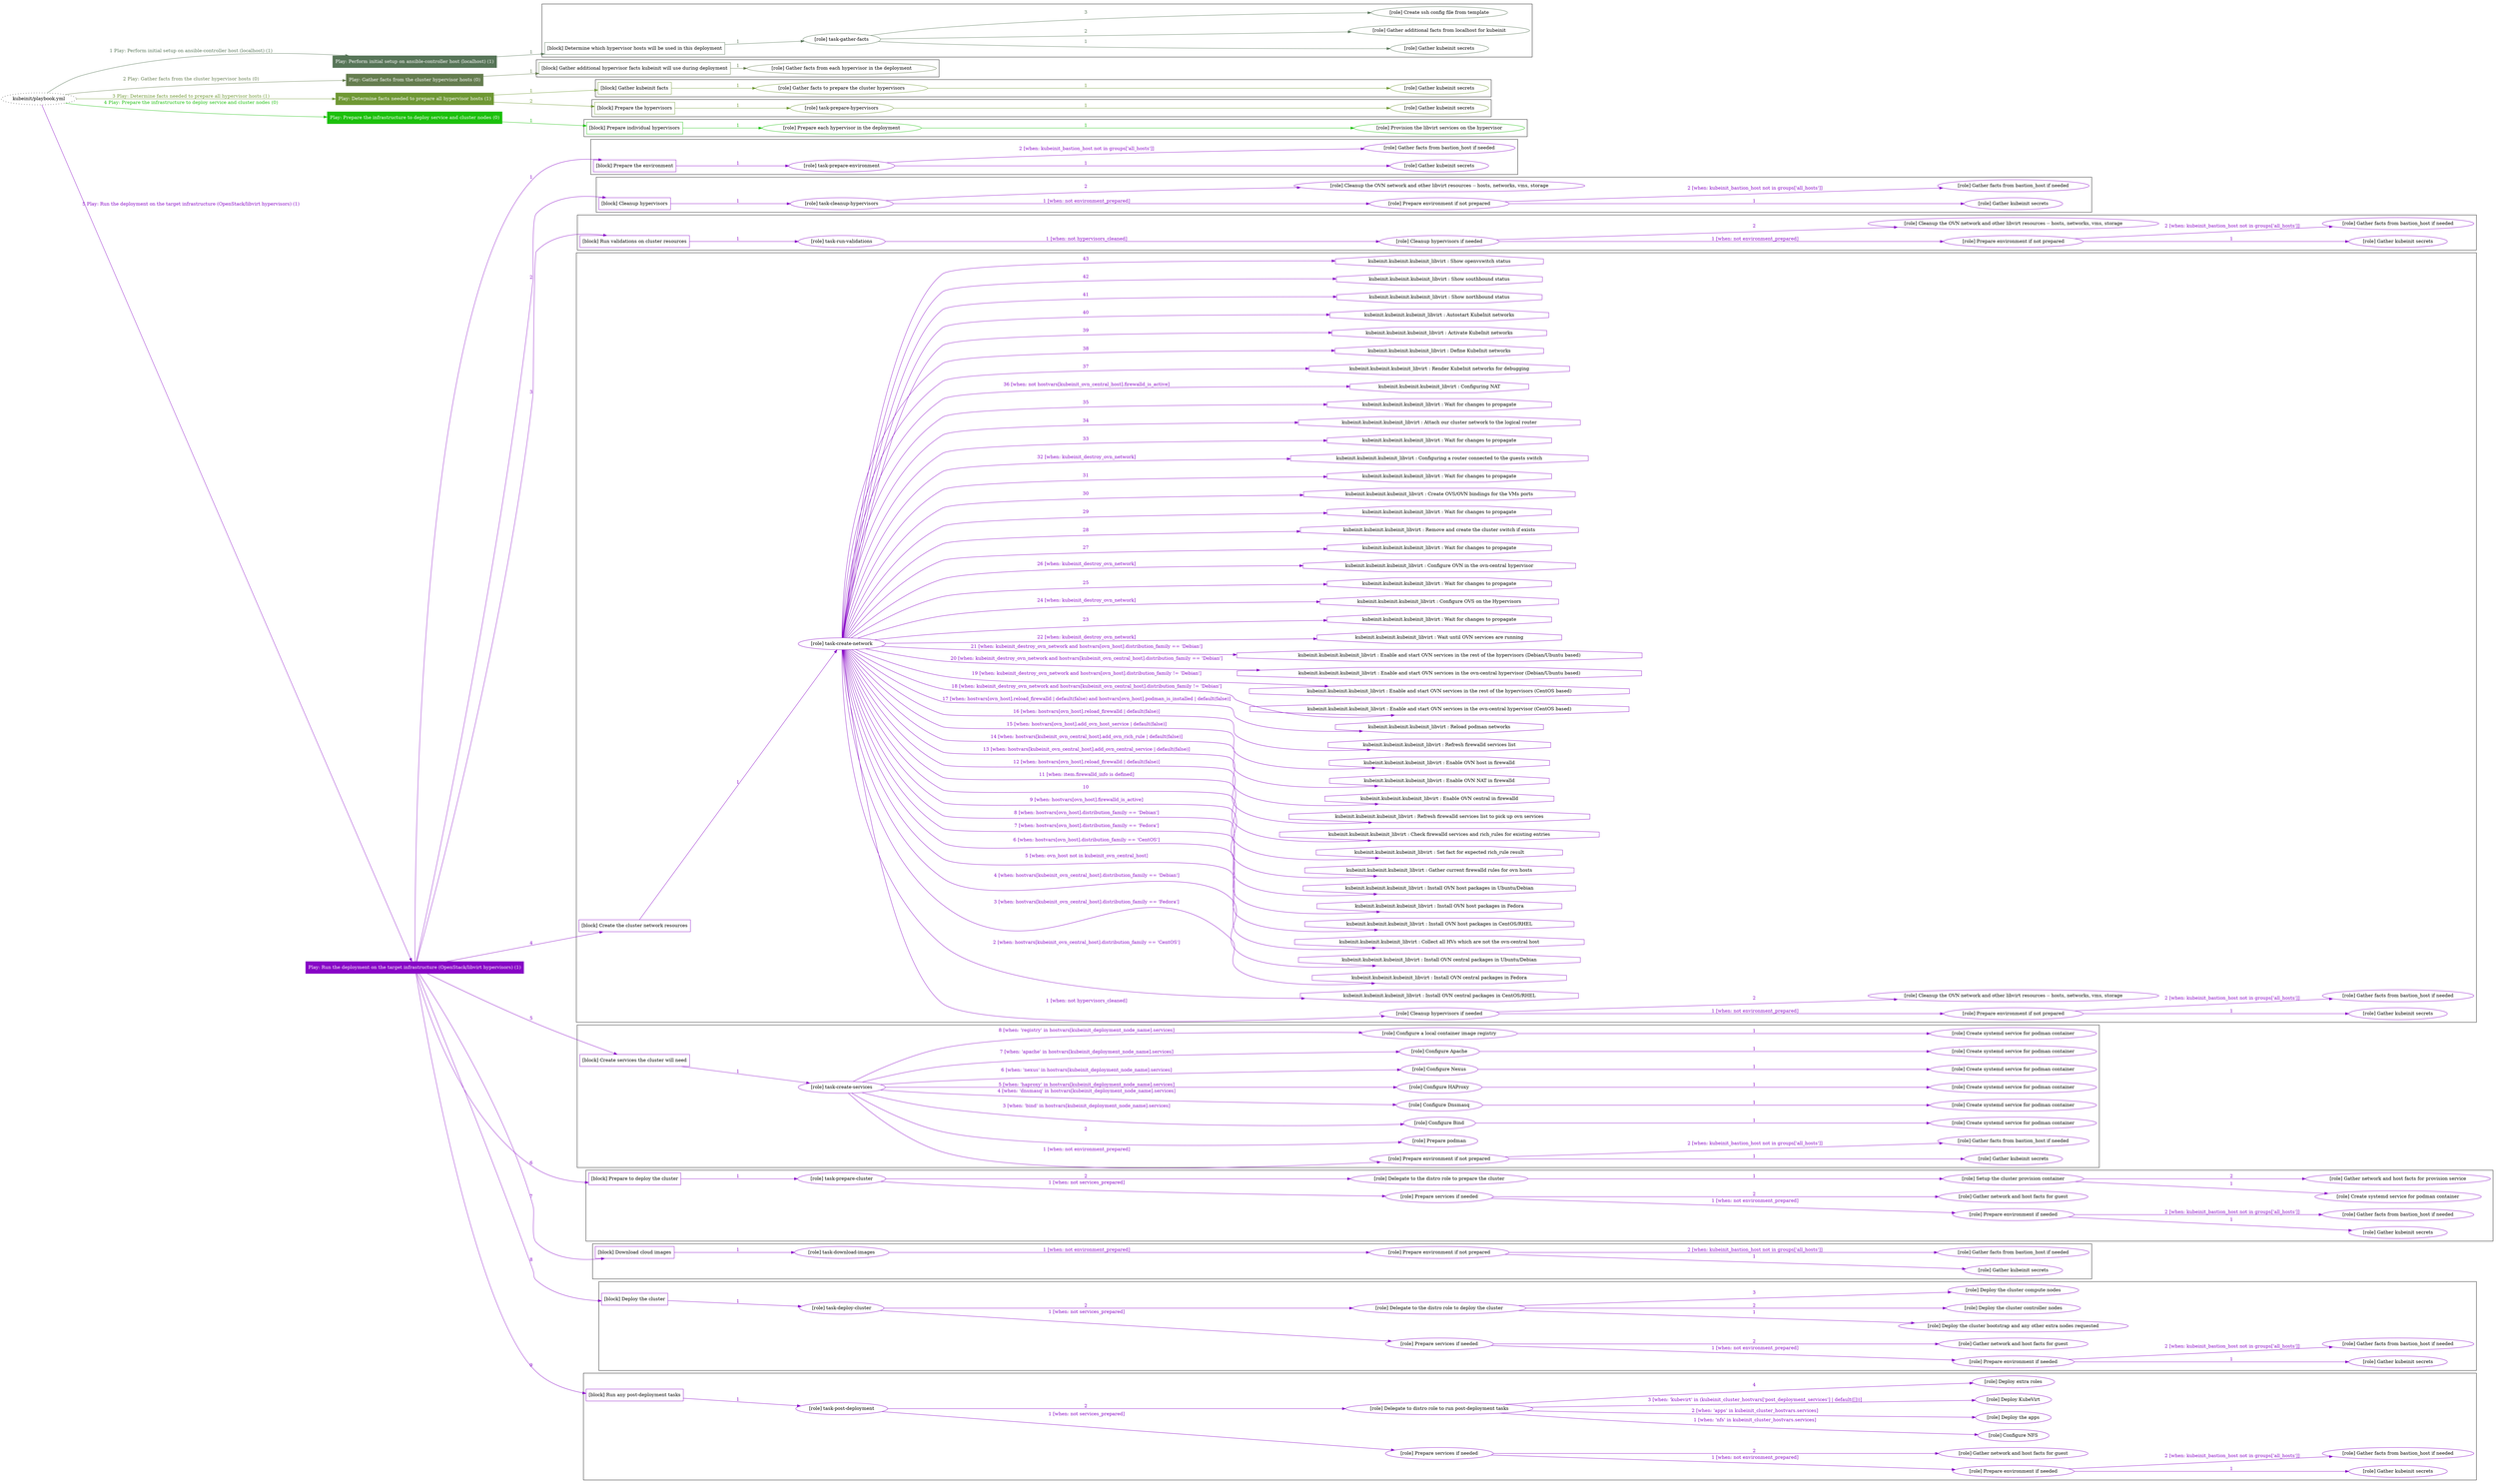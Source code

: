 digraph {
	graph [concentrate=true ordering=in rankdir=LR ratio=fill]
	edge [esep=5 sep=10]
	"kubeinit/playbook.yml" [URL="/home/runner/work/kubeinit/kubeinit/kubeinit/playbook.yml" id=playbook_d193fb70 style=dotted]
	"kubeinit/playbook.yml" -> play_1be9e520 [label="1 Play: Perform initial setup on ansible-controller host (localhost) (1)" color="#577558" fontcolor="#577558" id=edge_play_1be9e520 labeltooltip="1 Play: Perform initial setup on ansible-controller host (localhost) (1)" tooltip="1 Play: Perform initial setup on ansible-controller host (localhost) (1)"]
	subgraph "Play: Perform initial setup on ansible-controller host (localhost) (1)" {
		play_1be9e520 [label="Play: Perform initial setup on ansible-controller host (localhost) (1)" URL="/home/runner/work/kubeinit/kubeinit/kubeinit/playbook.yml" color="#577558" fontcolor="#ffffff" id=play_1be9e520 shape=box style=filled tooltip=localhost]
		play_1be9e520 -> block_0dbda2e0 [label=1 color="#577558" fontcolor="#577558" id=edge_block_0dbda2e0 labeltooltip=1 tooltip=1]
		subgraph cluster_block_0dbda2e0 {
			block_0dbda2e0 [label="[block] Determine which hypervisor hosts will be used in this deployment" URL="/home/runner/work/kubeinit/kubeinit/kubeinit/playbook.yml" color="#577558" id=block_0dbda2e0 labeltooltip="Determine which hypervisor hosts will be used in this deployment" shape=box tooltip="Determine which hypervisor hosts will be used in this deployment"]
			block_0dbda2e0 -> role_a019f195 [label="1 " color="#577558" fontcolor="#577558" id=edge_role_a019f195 labeltooltip="1 " tooltip="1 "]
			subgraph "task-gather-facts" {
				role_a019f195 [label="[role] task-gather-facts" URL="/home/runner/work/kubeinit/kubeinit/kubeinit/playbook.yml" color="#577558" id=role_a019f195 tooltip="task-gather-facts"]
				role_a019f195 -> role_78e9abcc [label="1 " color="#577558" fontcolor="#577558" id=edge_role_78e9abcc labeltooltip="1 " tooltip="1 "]
				subgraph "Gather kubeinit secrets" {
					role_78e9abcc [label="[role] Gather kubeinit secrets" URL="/home/runner/.ansible/collections/ansible_collections/kubeinit/kubeinit/roles/kubeinit_prepare/tasks/build_hypervisors_group.yml" color="#577558" id=role_78e9abcc tooltip="Gather kubeinit secrets"]
				}
				role_a019f195 -> role_afb0da5e [label="2 " color="#577558" fontcolor="#577558" id=edge_role_afb0da5e labeltooltip="2 " tooltip="2 "]
				subgraph "Gather additional facts from localhost for kubeinit" {
					role_afb0da5e [label="[role] Gather additional facts from localhost for kubeinit" URL="/home/runner/.ansible/collections/ansible_collections/kubeinit/kubeinit/roles/kubeinit_prepare/tasks/build_hypervisors_group.yml" color="#577558" id=role_afb0da5e tooltip="Gather additional facts from localhost for kubeinit"]
				}
				role_a019f195 -> role_1186292a [label="3 " color="#577558" fontcolor="#577558" id=edge_role_1186292a labeltooltip="3 " tooltip="3 "]
				subgraph "Create ssh config file from template" {
					role_1186292a [label="[role] Create ssh config file from template" URL="/home/runner/.ansible/collections/ansible_collections/kubeinit/kubeinit/roles/kubeinit_prepare/tasks/build_hypervisors_group.yml" color="#577558" id=role_1186292a tooltip="Create ssh config file from template"]
				}
			}
		}
	}
	"kubeinit/playbook.yml" -> play_a0903d57 [label="2 Play: Gather facts from the cluster hypervisor hosts (0)" color="#657d4f" fontcolor="#657d4f" id=edge_play_a0903d57 labeltooltip="2 Play: Gather facts from the cluster hypervisor hosts (0)" tooltip="2 Play: Gather facts from the cluster hypervisor hosts (0)"]
	subgraph "Play: Gather facts from the cluster hypervisor hosts (0)" {
		play_a0903d57 [label="Play: Gather facts from the cluster hypervisor hosts (0)" URL="/home/runner/work/kubeinit/kubeinit/kubeinit/playbook.yml" color="#657d4f" fontcolor="#ffffff" id=play_a0903d57 shape=box style=filled tooltip="Play: Gather facts from the cluster hypervisor hosts (0)"]
		play_a0903d57 -> block_a42f5678 [label=1 color="#657d4f" fontcolor="#657d4f" id=edge_block_a42f5678 labeltooltip=1 tooltip=1]
		subgraph cluster_block_a42f5678 {
			block_a42f5678 [label="[block] Gather additional hypervisor facts kubeinit will use during deployment" URL="/home/runner/work/kubeinit/kubeinit/kubeinit/playbook.yml" color="#657d4f" id=block_a42f5678 labeltooltip="Gather additional hypervisor facts kubeinit will use during deployment" shape=box tooltip="Gather additional hypervisor facts kubeinit will use during deployment"]
			block_a42f5678 -> role_10e01af6 [label="1 " color="#657d4f" fontcolor="#657d4f" id=edge_role_10e01af6 labeltooltip="1 " tooltip="1 "]
			subgraph "Gather facts from each hypervisor in the deployment" {
				role_10e01af6 [label="[role] Gather facts from each hypervisor in the deployment" URL="/home/runner/work/kubeinit/kubeinit/kubeinit/playbook.yml" color="#657d4f" id=role_10e01af6 tooltip="Gather facts from each hypervisor in the deployment"]
			}
		}
	}
	"kubeinit/playbook.yml" -> play_cc9d0c40 [label="3 Play: Determine facts needed to prepare all hypervisor hosts (1)" color="#6f9834" fontcolor="#6f9834" id=edge_play_cc9d0c40 labeltooltip="3 Play: Determine facts needed to prepare all hypervisor hosts (1)" tooltip="3 Play: Determine facts needed to prepare all hypervisor hosts (1)"]
	subgraph "Play: Determine facts needed to prepare all hypervisor hosts (1)" {
		play_cc9d0c40 [label="Play: Determine facts needed to prepare all hypervisor hosts (1)" URL="/home/runner/work/kubeinit/kubeinit/kubeinit/playbook.yml" color="#6f9834" fontcolor="#ffffff" id=play_cc9d0c40 shape=box style=filled tooltip=localhost]
		play_cc9d0c40 -> block_6af42e3a [label=1 color="#6f9834" fontcolor="#6f9834" id=edge_block_6af42e3a labeltooltip=1 tooltip=1]
		subgraph cluster_block_6af42e3a {
			block_6af42e3a [label="[block] Gather kubeinit facts" URL="/home/runner/work/kubeinit/kubeinit/kubeinit/playbook.yml" color="#6f9834" id=block_6af42e3a labeltooltip="Gather kubeinit facts" shape=box tooltip="Gather kubeinit facts"]
			block_6af42e3a -> role_7624b75a [label="1 " color="#6f9834" fontcolor="#6f9834" id=edge_role_7624b75a labeltooltip="1 " tooltip="1 "]
			subgraph "Gather facts to prepare the cluster hypervisors" {
				role_7624b75a [label="[role] Gather facts to prepare the cluster hypervisors" URL="/home/runner/work/kubeinit/kubeinit/kubeinit/playbook.yml" color="#6f9834" id=role_7624b75a tooltip="Gather facts to prepare the cluster hypervisors"]
				role_7624b75a -> role_fca9d964 [label="1 " color="#6f9834" fontcolor="#6f9834" id=edge_role_fca9d964 labeltooltip="1 " tooltip="1 "]
				subgraph "Gather kubeinit secrets" {
					role_fca9d964 [label="[role] Gather kubeinit secrets" URL="/home/runner/.ansible/collections/ansible_collections/kubeinit/kubeinit/roles/kubeinit_prepare/tasks/gather_kubeinit_facts.yml" color="#6f9834" id=role_fca9d964 tooltip="Gather kubeinit secrets"]
				}
			}
		}
		play_cc9d0c40 -> block_7c789950 [label=2 color="#6f9834" fontcolor="#6f9834" id=edge_block_7c789950 labeltooltip=2 tooltip=2]
		subgraph cluster_block_7c789950 {
			block_7c789950 [label="[block] Prepare the hypervisors" URL="/home/runner/work/kubeinit/kubeinit/kubeinit/playbook.yml" color="#6f9834" id=block_7c789950 labeltooltip="Prepare the hypervisors" shape=box tooltip="Prepare the hypervisors"]
			block_7c789950 -> role_eb5d7c10 [label="1 " color="#6f9834" fontcolor="#6f9834" id=edge_role_eb5d7c10 labeltooltip="1 " tooltip="1 "]
			subgraph "task-prepare-hypervisors" {
				role_eb5d7c10 [label="[role] task-prepare-hypervisors" URL="/home/runner/work/kubeinit/kubeinit/kubeinit/playbook.yml" color="#6f9834" id=role_eb5d7c10 tooltip="task-prepare-hypervisors"]
				role_eb5d7c10 -> role_6191a089 [label="1 " color="#6f9834" fontcolor="#6f9834" id=edge_role_6191a089 labeltooltip="1 " tooltip="1 "]
				subgraph "Gather kubeinit secrets" {
					role_6191a089 [label="[role] Gather kubeinit secrets" URL="/home/runner/.ansible/collections/ansible_collections/kubeinit/kubeinit/roles/kubeinit_prepare/tasks/gather_kubeinit_facts.yml" color="#6f9834" id=role_6191a089 tooltip="Gather kubeinit secrets"]
				}
			}
		}
	}
	"kubeinit/playbook.yml" -> play_321f9653 [label="4 Play: Prepare the infrastructure to deploy service and cluster nodes (0)" color="#1bc00c" fontcolor="#1bc00c" id=edge_play_321f9653 labeltooltip="4 Play: Prepare the infrastructure to deploy service and cluster nodes (0)" tooltip="4 Play: Prepare the infrastructure to deploy service and cluster nodes (0)"]
	subgraph "Play: Prepare the infrastructure to deploy service and cluster nodes (0)" {
		play_321f9653 [label="Play: Prepare the infrastructure to deploy service and cluster nodes (0)" URL="/home/runner/work/kubeinit/kubeinit/kubeinit/playbook.yml" color="#1bc00c" fontcolor="#ffffff" id=play_321f9653 shape=box style=filled tooltip="Play: Prepare the infrastructure to deploy service and cluster nodes (0)"]
		play_321f9653 -> block_e6cdbc04 [label=1 color="#1bc00c" fontcolor="#1bc00c" id=edge_block_e6cdbc04 labeltooltip=1 tooltip=1]
		subgraph cluster_block_e6cdbc04 {
			block_e6cdbc04 [label="[block] Prepare individual hypervisors" URL="/home/runner/work/kubeinit/kubeinit/kubeinit/playbook.yml" color="#1bc00c" id=block_e6cdbc04 labeltooltip="Prepare individual hypervisors" shape=box tooltip="Prepare individual hypervisors"]
			block_e6cdbc04 -> role_a71e0e79 [label="1 " color="#1bc00c" fontcolor="#1bc00c" id=edge_role_a71e0e79 labeltooltip="1 " tooltip="1 "]
			subgraph "Prepare each hypervisor in the deployment" {
				role_a71e0e79 [label="[role] Prepare each hypervisor in the deployment" URL="/home/runner/work/kubeinit/kubeinit/kubeinit/playbook.yml" color="#1bc00c" id=role_a71e0e79 tooltip="Prepare each hypervisor in the deployment"]
				role_a71e0e79 -> role_5e86b40f [label="1 " color="#1bc00c" fontcolor="#1bc00c" id=edge_role_5e86b40f labeltooltip="1 " tooltip="1 "]
				subgraph "Provision the libvirt services on the hypervisor" {
					role_5e86b40f [label="[role] Provision the libvirt services on the hypervisor" URL="/home/runner/.ansible/collections/ansible_collections/kubeinit/kubeinit/roles/kubeinit_prepare/tasks/prepare_hypervisor.yml" color="#1bc00c" id=role_5e86b40f tooltip="Provision the libvirt services on the hypervisor"]
				}
			}
		}
	}
	"kubeinit/playbook.yml" -> play_10bd2f63 [label="5 Play: Run the deployment on the target infrastructure (OpenStack/libvirt hypervisors) (1)" color="#8706c6" fontcolor="#8706c6" id=edge_play_10bd2f63 labeltooltip="5 Play: Run the deployment on the target infrastructure (OpenStack/libvirt hypervisors) (1)" tooltip="5 Play: Run the deployment on the target infrastructure (OpenStack/libvirt hypervisors) (1)"]
	subgraph "Play: Run the deployment on the target infrastructure (OpenStack/libvirt hypervisors) (1)" {
		play_10bd2f63 [label="Play: Run the deployment on the target infrastructure (OpenStack/libvirt hypervisors) (1)" URL="/home/runner/work/kubeinit/kubeinit/kubeinit/playbook.yml" color="#8706c6" fontcolor="#ffffff" id=play_10bd2f63 shape=box style=filled tooltip=localhost]
		play_10bd2f63 -> block_e258c32a [label=1 color="#8706c6" fontcolor="#8706c6" id=edge_block_e258c32a labeltooltip=1 tooltip=1]
		subgraph cluster_block_e258c32a {
			block_e258c32a [label="[block] Prepare the environment" URL="/home/runner/work/kubeinit/kubeinit/kubeinit/playbook.yml" color="#8706c6" id=block_e258c32a labeltooltip="Prepare the environment" shape=box tooltip="Prepare the environment"]
			block_e258c32a -> role_995674d7 [label="1 " color="#8706c6" fontcolor="#8706c6" id=edge_role_995674d7 labeltooltip="1 " tooltip="1 "]
			subgraph "task-prepare-environment" {
				role_995674d7 [label="[role] task-prepare-environment" URL="/home/runner/work/kubeinit/kubeinit/kubeinit/playbook.yml" color="#8706c6" id=role_995674d7 tooltip="task-prepare-environment"]
				role_995674d7 -> role_a8abf8ea [label="1 " color="#8706c6" fontcolor="#8706c6" id=edge_role_a8abf8ea labeltooltip="1 " tooltip="1 "]
				subgraph "Gather kubeinit secrets" {
					role_a8abf8ea [label="[role] Gather kubeinit secrets" URL="/home/runner/.ansible/collections/ansible_collections/kubeinit/kubeinit/roles/kubeinit_prepare/tasks/gather_kubeinit_facts.yml" color="#8706c6" id=role_a8abf8ea tooltip="Gather kubeinit secrets"]
				}
				role_995674d7 -> role_dca1edc1 [label="2 [when: kubeinit_bastion_host not in groups['all_hosts']]" color="#8706c6" fontcolor="#8706c6" id=edge_role_dca1edc1 labeltooltip="2 [when: kubeinit_bastion_host not in groups['all_hosts']]" tooltip="2 [when: kubeinit_bastion_host not in groups['all_hosts']]"]
				subgraph "Gather facts from bastion_host if needed" {
					role_dca1edc1 [label="[role] Gather facts from bastion_host if needed" URL="/home/runner/.ansible/collections/ansible_collections/kubeinit/kubeinit/roles/kubeinit_prepare/tasks/main.yml" color="#8706c6" id=role_dca1edc1 tooltip="Gather facts from bastion_host if needed"]
				}
			}
		}
		play_10bd2f63 -> block_70e7fc39 [label=2 color="#8706c6" fontcolor="#8706c6" id=edge_block_70e7fc39 labeltooltip=2 tooltip=2]
		subgraph cluster_block_70e7fc39 {
			block_70e7fc39 [label="[block] Cleanup hypervisors" URL="/home/runner/work/kubeinit/kubeinit/kubeinit/playbook.yml" color="#8706c6" id=block_70e7fc39 labeltooltip="Cleanup hypervisors" shape=box tooltip="Cleanup hypervisors"]
			block_70e7fc39 -> role_c3733127 [label="1 " color="#8706c6" fontcolor="#8706c6" id=edge_role_c3733127 labeltooltip="1 " tooltip="1 "]
			subgraph "task-cleanup-hypervisors" {
				role_c3733127 [label="[role] task-cleanup-hypervisors" URL="/home/runner/work/kubeinit/kubeinit/kubeinit/playbook.yml" color="#8706c6" id=role_c3733127 tooltip="task-cleanup-hypervisors"]
				role_c3733127 -> role_34fef6db [label="1 [when: not environment_prepared]" color="#8706c6" fontcolor="#8706c6" id=edge_role_34fef6db labeltooltip="1 [when: not environment_prepared]" tooltip="1 [when: not environment_prepared]"]
				subgraph "Prepare environment if not prepared" {
					role_34fef6db [label="[role] Prepare environment if not prepared" URL="/home/runner/.ansible/collections/ansible_collections/kubeinit/kubeinit/roles/kubeinit_libvirt/tasks/cleanup_hypervisors.yml" color="#8706c6" id=role_34fef6db tooltip="Prepare environment if not prepared"]
					role_34fef6db -> role_567bcbea [label="1 " color="#8706c6" fontcolor="#8706c6" id=edge_role_567bcbea labeltooltip="1 " tooltip="1 "]
					subgraph "Gather kubeinit secrets" {
						role_567bcbea [label="[role] Gather kubeinit secrets" URL="/home/runner/.ansible/collections/ansible_collections/kubeinit/kubeinit/roles/kubeinit_prepare/tasks/gather_kubeinit_facts.yml" color="#8706c6" id=role_567bcbea tooltip="Gather kubeinit secrets"]
					}
					role_34fef6db -> role_2187bba1 [label="2 [when: kubeinit_bastion_host not in groups['all_hosts']]" color="#8706c6" fontcolor="#8706c6" id=edge_role_2187bba1 labeltooltip="2 [when: kubeinit_bastion_host not in groups['all_hosts']]" tooltip="2 [when: kubeinit_bastion_host not in groups['all_hosts']]"]
					subgraph "Gather facts from bastion_host if needed" {
						role_2187bba1 [label="[role] Gather facts from bastion_host if needed" URL="/home/runner/.ansible/collections/ansible_collections/kubeinit/kubeinit/roles/kubeinit_prepare/tasks/main.yml" color="#8706c6" id=role_2187bba1 tooltip="Gather facts from bastion_host if needed"]
					}
				}
				role_c3733127 -> role_bdc47845 [label="2 " color="#8706c6" fontcolor="#8706c6" id=edge_role_bdc47845 labeltooltip="2 " tooltip="2 "]
				subgraph "Cleanup the OVN network and other libvirt resources -- hosts, networks, vms, storage" {
					role_bdc47845 [label="[role] Cleanup the OVN network and other libvirt resources -- hosts, networks, vms, storage" URL="/home/runner/.ansible/collections/ansible_collections/kubeinit/kubeinit/roles/kubeinit_libvirt/tasks/cleanup_hypervisors.yml" color="#8706c6" id=role_bdc47845 tooltip="Cleanup the OVN network and other libvirt resources -- hosts, networks, vms, storage"]
				}
			}
		}
		play_10bd2f63 -> block_cbe32c04 [label=3 color="#8706c6" fontcolor="#8706c6" id=edge_block_cbe32c04 labeltooltip=3 tooltip=3]
		subgraph cluster_block_cbe32c04 {
			block_cbe32c04 [label="[block] Run validations on cluster resources" URL="/home/runner/work/kubeinit/kubeinit/kubeinit/playbook.yml" color="#8706c6" id=block_cbe32c04 labeltooltip="Run validations on cluster resources" shape=box tooltip="Run validations on cluster resources"]
			block_cbe32c04 -> role_44c4f1a3 [label="1 " color="#8706c6" fontcolor="#8706c6" id=edge_role_44c4f1a3 labeltooltip="1 " tooltip="1 "]
			subgraph "task-run-validations" {
				role_44c4f1a3 [label="[role] task-run-validations" URL="/home/runner/work/kubeinit/kubeinit/kubeinit/playbook.yml" color="#8706c6" id=role_44c4f1a3 tooltip="task-run-validations"]
				role_44c4f1a3 -> role_c084a77d [label="1 [when: not hypervisors_cleaned]" color="#8706c6" fontcolor="#8706c6" id=edge_role_c084a77d labeltooltip="1 [when: not hypervisors_cleaned]" tooltip="1 [when: not hypervisors_cleaned]"]
				subgraph "Cleanup hypervisors if needed" {
					role_c084a77d [label="[role] Cleanup hypervisors if needed" URL="/home/runner/.ansible/collections/ansible_collections/kubeinit/kubeinit/roles/kubeinit_validations/tasks/main.yml" color="#8706c6" id=role_c084a77d tooltip="Cleanup hypervisors if needed"]
					role_c084a77d -> role_fa9c301d [label="1 [when: not environment_prepared]" color="#8706c6" fontcolor="#8706c6" id=edge_role_fa9c301d labeltooltip="1 [when: not environment_prepared]" tooltip="1 [when: not environment_prepared]"]
					subgraph "Prepare environment if not prepared" {
						role_fa9c301d [label="[role] Prepare environment if not prepared" URL="/home/runner/.ansible/collections/ansible_collections/kubeinit/kubeinit/roles/kubeinit_libvirt/tasks/cleanup_hypervisors.yml" color="#8706c6" id=role_fa9c301d tooltip="Prepare environment if not prepared"]
						role_fa9c301d -> role_4f4b523b [label="1 " color="#8706c6" fontcolor="#8706c6" id=edge_role_4f4b523b labeltooltip="1 " tooltip="1 "]
						subgraph "Gather kubeinit secrets" {
							role_4f4b523b [label="[role] Gather kubeinit secrets" URL="/home/runner/.ansible/collections/ansible_collections/kubeinit/kubeinit/roles/kubeinit_prepare/tasks/gather_kubeinit_facts.yml" color="#8706c6" id=role_4f4b523b tooltip="Gather kubeinit secrets"]
						}
						role_fa9c301d -> role_22934df3 [label="2 [when: kubeinit_bastion_host not in groups['all_hosts']]" color="#8706c6" fontcolor="#8706c6" id=edge_role_22934df3 labeltooltip="2 [when: kubeinit_bastion_host not in groups['all_hosts']]" tooltip="2 [when: kubeinit_bastion_host not in groups['all_hosts']]"]
						subgraph "Gather facts from bastion_host if needed" {
							role_22934df3 [label="[role] Gather facts from bastion_host if needed" URL="/home/runner/.ansible/collections/ansible_collections/kubeinit/kubeinit/roles/kubeinit_prepare/tasks/main.yml" color="#8706c6" id=role_22934df3 tooltip="Gather facts from bastion_host if needed"]
						}
					}
					role_c084a77d -> role_c3aed570 [label="2 " color="#8706c6" fontcolor="#8706c6" id=edge_role_c3aed570 labeltooltip="2 " tooltip="2 "]
					subgraph "Cleanup the OVN network and other libvirt resources -- hosts, networks, vms, storage" {
						role_c3aed570 [label="[role] Cleanup the OVN network and other libvirt resources -- hosts, networks, vms, storage" URL="/home/runner/.ansible/collections/ansible_collections/kubeinit/kubeinit/roles/kubeinit_libvirt/tasks/cleanup_hypervisors.yml" color="#8706c6" id=role_c3aed570 tooltip="Cleanup the OVN network and other libvirt resources -- hosts, networks, vms, storage"]
					}
				}
			}
		}
		play_10bd2f63 -> block_b6a6ca4b [label=4 color="#8706c6" fontcolor="#8706c6" id=edge_block_b6a6ca4b labeltooltip=4 tooltip=4]
		subgraph cluster_block_b6a6ca4b {
			block_b6a6ca4b [label="[block] Create the cluster network resources" URL="/home/runner/work/kubeinit/kubeinit/kubeinit/playbook.yml" color="#8706c6" id=block_b6a6ca4b labeltooltip="Create the cluster network resources" shape=box tooltip="Create the cluster network resources"]
			block_b6a6ca4b -> role_b8f00f6b [label="1 " color="#8706c6" fontcolor="#8706c6" id=edge_role_b8f00f6b labeltooltip="1 " tooltip="1 "]
			subgraph "task-create-network" {
				role_b8f00f6b [label="[role] task-create-network" URL="/home/runner/work/kubeinit/kubeinit/kubeinit/playbook.yml" color="#8706c6" id=role_b8f00f6b tooltip="task-create-network"]
				role_b8f00f6b -> role_13121170 [label="1 [when: not hypervisors_cleaned]" color="#8706c6" fontcolor="#8706c6" id=edge_role_13121170 labeltooltip="1 [when: not hypervisors_cleaned]" tooltip="1 [when: not hypervisors_cleaned]"]
				subgraph "Cleanup hypervisors if needed" {
					role_13121170 [label="[role] Cleanup hypervisors if needed" URL="/home/runner/.ansible/collections/ansible_collections/kubeinit/kubeinit/roles/kubeinit_libvirt/tasks/create_network.yml" color="#8706c6" id=role_13121170 tooltip="Cleanup hypervisors if needed"]
					role_13121170 -> role_f830450f [label="1 [when: not environment_prepared]" color="#8706c6" fontcolor="#8706c6" id=edge_role_f830450f labeltooltip="1 [when: not environment_prepared]" tooltip="1 [when: not environment_prepared]"]
					subgraph "Prepare environment if not prepared" {
						role_f830450f [label="[role] Prepare environment if not prepared" URL="/home/runner/.ansible/collections/ansible_collections/kubeinit/kubeinit/roles/kubeinit_libvirt/tasks/cleanup_hypervisors.yml" color="#8706c6" id=role_f830450f tooltip="Prepare environment if not prepared"]
						role_f830450f -> role_909a78a2 [label="1 " color="#8706c6" fontcolor="#8706c6" id=edge_role_909a78a2 labeltooltip="1 " tooltip="1 "]
						subgraph "Gather kubeinit secrets" {
							role_909a78a2 [label="[role] Gather kubeinit secrets" URL="/home/runner/.ansible/collections/ansible_collections/kubeinit/kubeinit/roles/kubeinit_prepare/tasks/gather_kubeinit_facts.yml" color="#8706c6" id=role_909a78a2 tooltip="Gather kubeinit secrets"]
						}
						role_f830450f -> role_d0cc515d [label="2 [when: kubeinit_bastion_host not in groups['all_hosts']]" color="#8706c6" fontcolor="#8706c6" id=edge_role_d0cc515d labeltooltip="2 [when: kubeinit_bastion_host not in groups['all_hosts']]" tooltip="2 [when: kubeinit_bastion_host not in groups['all_hosts']]"]
						subgraph "Gather facts from bastion_host if needed" {
							role_d0cc515d [label="[role] Gather facts from bastion_host if needed" URL="/home/runner/.ansible/collections/ansible_collections/kubeinit/kubeinit/roles/kubeinit_prepare/tasks/main.yml" color="#8706c6" id=role_d0cc515d tooltip="Gather facts from bastion_host if needed"]
						}
					}
					role_13121170 -> role_0efca22e [label="2 " color="#8706c6" fontcolor="#8706c6" id=edge_role_0efca22e labeltooltip="2 " tooltip="2 "]
					subgraph "Cleanup the OVN network and other libvirt resources -- hosts, networks, vms, storage" {
						role_0efca22e [label="[role] Cleanup the OVN network and other libvirt resources -- hosts, networks, vms, storage" URL="/home/runner/.ansible/collections/ansible_collections/kubeinit/kubeinit/roles/kubeinit_libvirt/tasks/cleanup_hypervisors.yml" color="#8706c6" id=role_0efca22e tooltip="Cleanup the OVN network and other libvirt resources -- hosts, networks, vms, storage"]
					}
				}
				task_19652e4f [label="kubeinit.kubeinit.kubeinit_libvirt : Install OVN central packages in CentOS/RHEL" URL="/home/runner/.ansible/collections/ansible_collections/kubeinit/kubeinit/roles/kubeinit_libvirt/tasks/create_network.yml" color="#8706c6" id=task_19652e4f shape=octagon tooltip="kubeinit.kubeinit.kubeinit_libvirt : Install OVN central packages in CentOS/RHEL"]
				role_b8f00f6b -> task_19652e4f [label="2 [when: hostvars[kubeinit_ovn_central_host].distribution_family == 'CentOS']" color="#8706c6" fontcolor="#8706c6" id=edge_task_19652e4f labeltooltip="2 [when: hostvars[kubeinit_ovn_central_host].distribution_family == 'CentOS']" tooltip="2 [when: hostvars[kubeinit_ovn_central_host].distribution_family == 'CentOS']"]
				task_9b141995 [label="kubeinit.kubeinit.kubeinit_libvirt : Install OVN central packages in Fedora" URL="/home/runner/.ansible/collections/ansible_collections/kubeinit/kubeinit/roles/kubeinit_libvirt/tasks/create_network.yml" color="#8706c6" id=task_9b141995 shape=octagon tooltip="kubeinit.kubeinit.kubeinit_libvirt : Install OVN central packages in Fedora"]
				role_b8f00f6b -> task_9b141995 [label="3 [when: hostvars[kubeinit_ovn_central_host].distribution_family == 'Fedora']" color="#8706c6" fontcolor="#8706c6" id=edge_task_9b141995 labeltooltip="3 [when: hostvars[kubeinit_ovn_central_host].distribution_family == 'Fedora']" tooltip="3 [when: hostvars[kubeinit_ovn_central_host].distribution_family == 'Fedora']"]
				task_52729abb [label="kubeinit.kubeinit.kubeinit_libvirt : Install OVN central packages in Ubuntu/Debian" URL="/home/runner/.ansible/collections/ansible_collections/kubeinit/kubeinit/roles/kubeinit_libvirt/tasks/create_network.yml" color="#8706c6" id=task_52729abb shape=octagon tooltip="kubeinit.kubeinit.kubeinit_libvirt : Install OVN central packages in Ubuntu/Debian"]
				role_b8f00f6b -> task_52729abb [label="4 [when: hostvars[kubeinit_ovn_central_host].distribution_family == 'Debian']" color="#8706c6" fontcolor="#8706c6" id=edge_task_52729abb labeltooltip="4 [when: hostvars[kubeinit_ovn_central_host].distribution_family == 'Debian']" tooltip="4 [when: hostvars[kubeinit_ovn_central_host].distribution_family == 'Debian']"]
				task_e95c633f [label="kubeinit.kubeinit.kubeinit_libvirt : Collect all HVs which are not the ovn-central host" URL="/home/runner/.ansible/collections/ansible_collections/kubeinit/kubeinit/roles/kubeinit_libvirt/tasks/create_network.yml" color="#8706c6" id=task_e95c633f shape=octagon tooltip="kubeinit.kubeinit.kubeinit_libvirt : Collect all HVs which are not the ovn-central host"]
				role_b8f00f6b -> task_e95c633f [label="5 [when: ovn_host not in kubeinit_ovn_central_host]" color="#8706c6" fontcolor="#8706c6" id=edge_task_e95c633f labeltooltip="5 [when: ovn_host not in kubeinit_ovn_central_host]" tooltip="5 [when: ovn_host not in kubeinit_ovn_central_host]"]
				task_da552f45 [label="kubeinit.kubeinit.kubeinit_libvirt : Install OVN host packages in CentOS/RHEL" URL="/home/runner/.ansible/collections/ansible_collections/kubeinit/kubeinit/roles/kubeinit_libvirt/tasks/create_network.yml" color="#8706c6" id=task_da552f45 shape=octagon tooltip="kubeinit.kubeinit.kubeinit_libvirt : Install OVN host packages in CentOS/RHEL"]
				role_b8f00f6b -> task_da552f45 [label="6 [when: hostvars[ovn_host].distribution_family == 'CentOS']" color="#8706c6" fontcolor="#8706c6" id=edge_task_da552f45 labeltooltip="6 [when: hostvars[ovn_host].distribution_family == 'CentOS']" tooltip="6 [when: hostvars[ovn_host].distribution_family == 'CentOS']"]
				task_2bf4e43a [label="kubeinit.kubeinit.kubeinit_libvirt : Install OVN host packages in Fedora" URL="/home/runner/.ansible/collections/ansible_collections/kubeinit/kubeinit/roles/kubeinit_libvirt/tasks/create_network.yml" color="#8706c6" id=task_2bf4e43a shape=octagon tooltip="kubeinit.kubeinit.kubeinit_libvirt : Install OVN host packages in Fedora"]
				role_b8f00f6b -> task_2bf4e43a [label="7 [when: hostvars[ovn_host].distribution_family == 'Fedora']" color="#8706c6" fontcolor="#8706c6" id=edge_task_2bf4e43a labeltooltip="7 [when: hostvars[ovn_host].distribution_family == 'Fedora']" tooltip="7 [when: hostvars[ovn_host].distribution_family == 'Fedora']"]
				task_e83adb1a [label="kubeinit.kubeinit.kubeinit_libvirt : Install OVN host packages in Ubuntu/Debian" URL="/home/runner/.ansible/collections/ansible_collections/kubeinit/kubeinit/roles/kubeinit_libvirt/tasks/create_network.yml" color="#8706c6" id=task_e83adb1a shape=octagon tooltip="kubeinit.kubeinit.kubeinit_libvirt : Install OVN host packages in Ubuntu/Debian"]
				role_b8f00f6b -> task_e83adb1a [label="8 [when: hostvars[ovn_host].distribution_family == 'Debian']" color="#8706c6" fontcolor="#8706c6" id=edge_task_e83adb1a labeltooltip="8 [when: hostvars[ovn_host].distribution_family == 'Debian']" tooltip="8 [when: hostvars[ovn_host].distribution_family == 'Debian']"]
				task_5097994f [label="kubeinit.kubeinit.kubeinit_libvirt : Gather current firewalld rules for ovn hosts" URL="/home/runner/.ansible/collections/ansible_collections/kubeinit/kubeinit/roles/kubeinit_libvirt/tasks/create_network.yml" color="#8706c6" id=task_5097994f shape=octagon tooltip="kubeinit.kubeinit.kubeinit_libvirt : Gather current firewalld rules for ovn hosts"]
				role_b8f00f6b -> task_5097994f [label="9 [when: hostvars[ovn_host].firewalld_is_active]" color="#8706c6" fontcolor="#8706c6" id=edge_task_5097994f labeltooltip="9 [when: hostvars[ovn_host].firewalld_is_active]" tooltip="9 [when: hostvars[ovn_host].firewalld_is_active]"]
				task_22d5fb57 [label="kubeinit.kubeinit.kubeinit_libvirt : Set fact for expected rich_rule result" URL="/home/runner/.ansible/collections/ansible_collections/kubeinit/kubeinit/roles/kubeinit_libvirt/tasks/create_network.yml" color="#8706c6" id=task_22d5fb57 shape=octagon tooltip="kubeinit.kubeinit.kubeinit_libvirt : Set fact for expected rich_rule result"]
				role_b8f00f6b -> task_22d5fb57 [label="10 " color="#8706c6" fontcolor="#8706c6" id=edge_task_22d5fb57 labeltooltip="10 " tooltip="10 "]
				task_1b0f75e3 [label="kubeinit.kubeinit.kubeinit_libvirt : Check firewalld services and rich_rules for existing entries" URL="/home/runner/.ansible/collections/ansible_collections/kubeinit/kubeinit/roles/kubeinit_libvirt/tasks/create_network.yml" color="#8706c6" id=task_1b0f75e3 shape=octagon tooltip="kubeinit.kubeinit.kubeinit_libvirt : Check firewalld services and rich_rules for existing entries"]
				role_b8f00f6b -> task_1b0f75e3 [label="11 [when: item.firewalld_info is defined]" color="#8706c6" fontcolor="#8706c6" id=edge_task_1b0f75e3 labeltooltip="11 [when: item.firewalld_info is defined]" tooltip="11 [when: item.firewalld_info is defined]"]
				task_58059a1f [label="kubeinit.kubeinit.kubeinit_libvirt : Refresh firewalld services list to pick up ovn services" URL="/home/runner/.ansible/collections/ansible_collections/kubeinit/kubeinit/roles/kubeinit_libvirt/tasks/create_network.yml" color="#8706c6" id=task_58059a1f shape=octagon tooltip="kubeinit.kubeinit.kubeinit_libvirt : Refresh firewalld services list to pick up ovn services"]
				role_b8f00f6b -> task_58059a1f [label="12 [when: hostvars[ovn_host].reload_firewalld | default(false)]" color="#8706c6" fontcolor="#8706c6" id=edge_task_58059a1f labeltooltip="12 [when: hostvars[ovn_host].reload_firewalld | default(false)]" tooltip="12 [when: hostvars[ovn_host].reload_firewalld | default(false)]"]
				task_a0e0f8b1 [label="kubeinit.kubeinit.kubeinit_libvirt : Enable OVN central in firewalld" URL="/home/runner/.ansible/collections/ansible_collections/kubeinit/kubeinit/roles/kubeinit_libvirt/tasks/create_network.yml" color="#8706c6" id=task_a0e0f8b1 shape=octagon tooltip="kubeinit.kubeinit.kubeinit_libvirt : Enable OVN central in firewalld"]
				role_b8f00f6b -> task_a0e0f8b1 [label="13 [when: hostvars[kubeinit_ovn_central_host].add_ovn_central_service | default(false)]" color="#8706c6" fontcolor="#8706c6" id=edge_task_a0e0f8b1 labeltooltip="13 [when: hostvars[kubeinit_ovn_central_host].add_ovn_central_service | default(false)]" tooltip="13 [when: hostvars[kubeinit_ovn_central_host].add_ovn_central_service | default(false)]"]
				task_e8aac8ff [label="kubeinit.kubeinit.kubeinit_libvirt : Enable OVN NAT in firewalld" URL="/home/runner/.ansible/collections/ansible_collections/kubeinit/kubeinit/roles/kubeinit_libvirt/tasks/create_network.yml" color="#8706c6" id=task_e8aac8ff shape=octagon tooltip="kubeinit.kubeinit.kubeinit_libvirt : Enable OVN NAT in firewalld"]
				role_b8f00f6b -> task_e8aac8ff [label="14 [when: hostvars[kubeinit_ovn_central_host].add_ovn_rich_rule | default(false)]" color="#8706c6" fontcolor="#8706c6" id=edge_task_e8aac8ff labeltooltip="14 [when: hostvars[kubeinit_ovn_central_host].add_ovn_rich_rule | default(false)]" tooltip="14 [when: hostvars[kubeinit_ovn_central_host].add_ovn_rich_rule | default(false)]"]
				task_032220d7 [label="kubeinit.kubeinit.kubeinit_libvirt : Enable OVN host in firewalld" URL="/home/runner/.ansible/collections/ansible_collections/kubeinit/kubeinit/roles/kubeinit_libvirt/tasks/create_network.yml" color="#8706c6" id=task_032220d7 shape=octagon tooltip="kubeinit.kubeinit.kubeinit_libvirt : Enable OVN host in firewalld"]
				role_b8f00f6b -> task_032220d7 [label="15 [when: hostvars[ovn_host].add_ovn_host_service | default(false)]" color="#8706c6" fontcolor="#8706c6" id=edge_task_032220d7 labeltooltip="15 [when: hostvars[ovn_host].add_ovn_host_service | default(false)]" tooltip="15 [when: hostvars[ovn_host].add_ovn_host_service | default(false)]"]
				task_c49a7232 [label="kubeinit.kubeinit.kubeinit_libvirt : Refresh firewalld services list" URL="/home/runner/.ansible/collections/ansible_collections/kubeinit/kubeinit/roles/kubeinit_libvirt/tasks/create_network.yml" color="#8706c6" id=task_c49a7232 shape=octagon tooltip="kubeinit.kubeinit.kubeinit_libvirt : Refresh firewalld services list"]
				role_b8f00f6b -> task_c49a7232 [label="16 [when: hostvars[ovn_host].reload_firewalld | default(false)]" color="#8706c6" fontcolor="#8706c6" id=edge_task_c49a7232 labeltooltip="16 [when: hostvars[ovn_host].reload_firewalld | default(false)]" tooltip="16 [when: hostvars[ovn_host].reload_firewalld | default(false)]"]
				task_ffc1f95a [label="kubeinit.kubeinit.kubeinit_libvirt : Reload podman networks" URL="/home/runner/.ansible/collections/ansible_collections/kubeinit/kubeinit/roles/kubeinit_libvirt/tasks/create_network.yml" color="#8706c6" id=task_ffc1f95a shape=octagon tooltip="kubeinit.kubeinit.kubeinit_libvirt : Reload podman networks"]
				role_b8f00f6b -> task_ffc1f95a [label="17 [when: hostvars[ovn_host].reload_firewalld | default(false) and hostvars[ovn_host].podman_is_installed | default(false)]" color="#8706c6" fontcolor="#8706c6" id=edge_task_ffc1f95a labeltooltip="17 [when: hostvars[ovn_host].reload_firewalld | default(false) and hostvars[ovn_host].podman_is_installed | default(false)]" tooltip="17 [when: hostvars[ovn_host].reload_firewalld | default(false) and hostvars[ovn_host].podman_is_installed | default(false)]"]
				task_e646dc20 [label="kubeinit.kubeinit.kubeinit_libvirt : Enable and start OVN services in the ovn-central hypervisor (CentOS based)" URL="/home/runner/.ansible/collections/ansible_collections/kubeinit/kubeinit/roles/kubeinit_libvirt/tasks/create_network.yml" color="#8706c6" id=task_e646dc20 shape=octagon tooltip="kubeinit.kubeinit.kubeinit_libvirt : Enable and start OVN services in the ovn-central hypervisor (CentOS based)"]
				role_b8f00f6b -> task_e646dc20 [label="18 [when: kubeinit_destroy_ovn_network and hostvars[kubeinit_ovn_central_host].distribution_family != 'Debian']" color="#8706c6" fontcolor="#8706c6" id=edge_task_e646dc20 labeltooltip="18 [when: kubeinit_destroy_ovn_network and hostvars[kubeinit_ovn_central_host].distribution_family != 'Debian']" tooltip="18 [when: kubeinit_destroy_ovn_network and hostvars[kubeinit_ovn_central_host].distribution_family != 'Debian']"]
				task_205548d9 [label="kubeinit.kubeinit.kubeinit_libvirt : Enable and start OVN services in the rest of the hypervisors (CentOS based)" URL="/home/runner/.ansible/collections/ansible_collections/kubeinit/kubeinit/roles/kubeinit_libvirt/tasks/create_network.yml" color="#8706c6" id=task_205548d9 shape=octagon tooltip="kubeinit.kubeinit.kubeinit_libvirt : Enable and start OVN services in the rest of the hypervisors (CentOS based)"]
				role_b8f00f6b -> task_205548d9 [label="19 [when: kubeinit_destroy_ovn_network and hostvars[ovn_host].distribution_family != 'Debian']" color="#8706c6" fontcolor="#8706c6" id=edge_task_205548d9 labeltooltip="19 [when: kubeinit_destroy_ovn_network and hostvars[ovn_host].distribution_family != 'Debian']" tooltip="19 [when: kubeinit_destroy_ovn_network and hostvars[ovn_host].distribution_family != 'Debian']"]
				task_7ad56fc7 [label="kubeinit.kubeinit.kubeinit_libvirt : Enable and start OVN services in the ovn-central hypervisor (Debian/Ubuntu based)" URL="/home/runner/.ansible/collections/ansible_collections/kubeinit/kubeinit/roles/kubeinit_libvirt/tasks/create_network.yml" color="#8706c6" id=task_7ad56fc7 shape=octagon tooltip="kubeinit.kubeinit.kubeinit_libvirt : Enable and start OVN services in the ovn-central hypervisor (Debian/Ubuntu based)"]
				role_b8f00f6b -> task_7ad56fc7 [label="20 [when: kubeinit_destroy_ovn_network and hostvars[kubeinit_ovn_central_host].distribution_family == 'Debian']" color="#8706c6" fontcolor="#8706c6" id=edge_task_7ad56fc7 labeltooltip="20 [when: kubeinit_destroy_ovn_network and hostvars[kubeinit_ovn_central_host].distribution_family == 'Debian']" tooltip="20 [when: kubeinit_destroy_ovn_network and hostvars[kubeinit_ovn_central_host].distribution_family == 'Debian']"]
				task_7a07c623 [label="kubeinit.kubeinit.kubeinit_libvirt : Enable and start OVN services in the rest of the hypervisors (Debian/Ubuntu based)" URL="/home/runner/.ansible/collections/ansible_collections/kubeinit/kubeinit/roles/kubeinit_libvirt/tasks/create_network.yml" color="#8706c6" id=task_7a07c623 shape=octagon tooltip="kubeinit.kubeinit.kubeinit_libvirt : Enable and start OVN services in the rest of the hypervisors (Debian/Ubuntu based)"]
				role_b8f00f6b -> task_7a07c623 [label="21 [when: kubeinit_destroy_ovn_network and hostvars[ovn_host].distribution_family == 'Debian']" color="#8706c6" fontcolor="#8706c6" id=edge_task_7a07c623 labeltooltip="21 [when: kubeinit_destroy_ovn_network and hostvars[ovn_host].distribution_family == 'Debian']" tooltip="21 [when: kubeinit_destroy_ovn_network and hostvars[ovn_host].distribution_family == 'Debian']"]
				task_618680d5 [label="kubeinit.kubeinit.kubeinit_libvirt : Wait until OVN services are running" URL="/home/runner/.ansible/collections/ansible_collections/kubeinit/kubeinit/roles/kubeinit_libvirt/tasks/create_network.yml" color="#8706c6" id=task_618680d5 shape=octagon tooltip="kubeinit.kubeinit.kubeinit_libvirt : Wait until OVN services are running"]
				role_b8f00f6b -> task_618680d5 [label="22 [when: kubeinit_destroy_ovn_network]" color="#8706c6" fontcolor="#8706c6" id=edge_task_618680d5 labeltooltip="22 [when: kubeinit_destroy_ovn_network]" tooltip="22 [when: kubeinit_destroy_ovn_network]"]
				task_f356f242 [label="kubeinit.kubeinit.kubeinit_libvirt : Wait for changes to propagate" URL="/home/runner/.ansible/collections/ansible_collections/kubeinit/kubeinit/roles/kubeinit_libvirt/tasks/create_network.yml" color="#8706c6" id=task_f356f242 shape=octagon tooltip="kubeinit.kubeinit.kubeinit_libvirt : Wait for changes to propagate"]
				role_b8f00f6b -> task_f356f242 [label="23 " color="#8706c6" fontcolor="#8706c6" id=edge_task_f356f242 labeltooltip="23 " tooltip="23 "]
				task_4f76d97a [label="kubeinit.kubeinit.kubeinit_libvirt : Configure OVS on the Hypervisors" URL="/home/runner/.ansible/collections/ansible_collections/kubeinit/kubeinit/roles/kubeinit_libvirt/tasks/create_network.yml" color="#8706c6" id=task_4f76d97a shape=octagon tooltip="kubeinit.kubeinit.kubeinit_libvirt : Configure OVS on the Hypervisors"]
				role_b8f00f6b -> task_4f76d97a [label="24 [when: kubeinit_destroy_ovn_network]" color="#8706c6" fontcolor="#8706c6" id=edge_task_4f76d97a labeltooltip="24 [when: kubeinit_destroy_ovn_network]" tooltip="24 [when: kubeinit_destroy_ovn_network]"]
				task_19d3d2de [label="kubeinit.kubeinit.kubeinit_libvirt : Wait for changes to propagate" URL="/home/runner/.ansible/collections/ansible_collections/kubeinit/kubeinit/roles/kubeinit_libvirt/tasks/create_network.yml" color="#8706c6" id=task_19d3d2de shape=octagon tooltip="kubeinit.kubeinit.kubeinit_libvirt : Wait for changes to propagate"]
				role_b8f00f6b -> task_19d3d2de [label="25 " color="#8706c6" fontcolor="#8706c6" id=edge_task_19d3d2de labeltooltip="25 " tooltip="25 "]
				task_1a3ef381 [label="kubeinit.kubeinit.kubeinit_libvirt : Configure OVN in the ovn-central hypervisor" URL="/home/runner/.ansible/collections/ansible_collections/kubeinit/kubeinit/roles/kubeinit_libvirt/tasks/create_network.yml" color="#8706c6" id=task_1a3ef381 shape=octagon tooltip="kubeinit.kubeinit.kubeinit_libvirt : Configure OVN in the ovn-central hypervisor"]
				role_b8f00f6b -> task_1a3ef381 [label="26 [when: kubeinit_destroy_ovn_network]" color="#8706c6" fontcolor="#8706c6" id=edge_task_1a3ef381 labeltooltip="26 [when: kubeinit_destroy_ovn_network]" tooltip="26 [when: kubeinit_destroy_ovn_network]"]
				task_7a9e5369 [label="kubeinit.kubeinit.kubeinit_libvirt : Wait for changes to propagate" URL="/home/runner/.ansible/collections/ansible_collections/kubeinit/kubeinit/roles/kubeinit_libvirt/tasks/create_network.yml" color="#8706c6" id=task_7a9e5369 shape=octagon tooltip="kubeinit.kubeinit.kubeinit_libvirt : Wait for changes to propagate"]
				role_b8f00f6b -> task_7a9e5369 [label="27 " color="#8706c6" fontcolor="#8706c6" id=edge_task_7a9e5369 labeltooltip="27 " tooltip="27 "]
				task_72a2c659 [label="kubeinit.kubeinit.kubeinit_libvirt : Remove and create the cluster switch if exists" URL="/home/runner/.ansible/collections/ansible_collections/kubeinit/kubeinit/roles/kubeinit_libvirt/tasks/create_network.yml" color="#8706c6" id=task_72a2c659 shape=octagon tooltip="kubeinit.kubeinit.kubeinit_libvirt : Remove and create the cluster switch if exists"]
				role_b8f00f6b -> task_72a2c659 [label="28 " color="#8706c6" fontcolor="#8706c6" id=edge_task_72a2c659 labeltooltip="28 " tooltip="28 "]
				task_29304d9e [label="kubeinit.kubeinit.kubeinit_libvirt : Wait for changes to propagate" URL="/home/runner/.ansible/collections/ansible_collections/kubeinit/kubeinit/roles/kubeinit_libvirt/tasks/create_network.yml" color="#8706c6" id=task_29304d9e shape=octagon tooltip="kubeinit.kubeinit.kubeinit_libvirt : Wait for changes to propagate"]
				role_b8f00f6b -> task_29304d9e [label="29 " color="#8706c6" fontcolor="#8706c6" id=edge_task_29304d9e labeltooltip="29 " tooltip="29 "]
				task_91e456c8 [label="kubeinit.kubeinit.kubeinit_libvirt : Create OVS/OVN bindings for the VMs ports" URL="/home/runner/.ansible/collections/ansible_collections/kubeinit/kubeinit/roles/kubeinit_libvirt/tasks/create_network.yml" color="#8706c6" id=task_91e456c8 shape=octagon tooltip="kubeinit.kubeinit.kubeinit_libvirt : Create OVS/OVN bindings for the VMs ports"]
				role_b8f00f6b -> task_91e456c8 [label="30 " color="#8706c6" fontcolor="#8706c6" id=edge_task_91e456c8 labeltooltip="30 " tooltip="30 "]
				task_ac44b326 [label="kubeinit.kubeinit.kubeinit_libvirt : Wait for changes to propagate" URL="/home/runner/.ansible/collections/ansible_collections/kubeinit/kubeinit/roles/kubeinit_libvirt/tasks/create_network.yml" color="#8706c6" id=task_ac44b326 shape=octagon tooltip="kubeinit.kubeinit.kubeinit_libvirt : Wait for changes to propagate"]
				role_b8f00f6b -> task_ac44b326 [label="31 " color="#8706c6" fontcolor="#8706c6" id=edge_task_ac44b326 labeltooltip="31 " tooltip="31 "]
				task_6ab63d24 [label="kubeinit.kubeinit.kubeinit_libvirt : Configuring a router connected to the guests switch" URL="/home/runner/.ansible/collections/ansible_collections/kubeinit/kubeinit/roles/kubeinit_libvirt/tasks/create_network.yml" color="#8706c6" id=task_6ab63d24 shape=octagon tooltip="kubeinit.kubeinit.kubeinit_libvirt : Configuring a router connected to the guests switch"]
				role_b8f00f6b -> task_6ab63d24 [label="32 [when: kubeinit_destroy_ovn_network]" color="#8706c6" fontcolor="#8706c6" id=edge_task_6ab63d24 labeltooltip="32 [when: kubeinit_destroy_ovn_network]" tooltip="32 [when: kubeinit_destroy_ovn_network]"]
				task_a7b2b248 [label="kubeinit.kubeinit.kubeinit_libvirt : Wait for changes to propagate" URL="/home/runner/.ansible/collections/ansible_collections/kubeinit/kubeinit/roles/kubeinit_libvirt/tasks/create_network.yml" color="#8706c6" id=task_a7b2b248 shape=octagon tooltip="kubeinit.kubeinit.kubeinit_libvirt : Wait for changes to propagate"]
				role_b8f00f6b -> task_a7b2b248 [label="33 " color="#8706c6" fontcolor="#8706c6" id=edge_task_a7b2b248 labeltooltip="33 " tooltip="33 "]
				task_e5601c40 [label="kubeinit.kubeinit.kubeinit_libvirt : Attach our cluster network to the logical router" URL="/home/runner/.ansible/collections/ansible_collections/kubeinit/kubeinit/roles/kubeinit_libvirt/tasks/create_network.yml" color="#8706c6" id=task_e5601c40 shape=octagon tooltip="kubeinit.kubeinit.kubeinit_libvirt : Attach our cluster network to the logical router"]
				role_b8f00f6b -> task_e5601c40 [label="34 " color="#8706c6" fontcolor="#8706c6" id=edge_task_e5601c40 labeltooltip="34 " tooltip="34 "]
				task_76d9850d [label="kubeinit.kubeinit.kubeinit_libvirt : Wait for changes to propagate" URL="/home/runner/.ansible/collections/ansible_collections/kubeinit/kubeinit/roles/kubeinit_libvirt/tasks/create_network.yml" color="#8706c6" id=task_76d9850d shape=octagon tooltip="kubeinit.kubeinit.kubeinit_libvirt : Wait for changes to propagate"]
				role_b8f00f6b -> task_76d9850d [label="35 " color="#8706c6" fontcolor="#8706c6" id=edge_task_76d9850d labeltooltip="35 " tooltip="35 "]
				task_b7914584 [label="kubeinit.kubeinit.kubeinit_libvirt : Configuring NAT" URL="/home/runner/.ansible/collections/ansible_collections/kubeinit/kubeinit/roles/kubeinit_libvirt/tasks/create_network.yml" color="#8706c6" id=task_b7914584 shape=octagon tooltip="kubeinit.kubeinit.kubeinit_libvirt : Configuring NAT"]
				role_b8f00f6b -> task_b7914584 [label="36 [when: not hostvars[kubeinit_ovn_central_host].firewalld_is_active]" color="#8706c6" fontcolor="#8706c6" id=edge_task_b7914584 labeltooltip="36 [when: not hostvars[kubeinit_ovn_central_host].firewalld_is_active]" tooltip="36 [when: not hostvars[kubeinit_ovn_central_host].firewalld_is_active]"]
				task_34126dda [label="kubeinit.kubeinit.kubeinit_libvirt : Render KubeInit networks for debugging" URL="/home/runner/.ansible/collections/ansible_collections/kubeinit/kubeinit/roles/kubeinit_libvirt/tasks/create_network.yml" color="#8706c6" id=task_34126dda shape=octagon tooltip="kubeinit.kubeinit.kubeinit_libvirt : Render KubeInit networks for debugging"]
				role_b8f00f6b -> task_34126dda [label="37 " color="#8706c6" fontcolor="#8706c6" id=edge_task_34126dda labeltooltip="37 " tooltip="37 "]
				task_8a67fc83 [label="kubeinit.kubeinit.kubeinit_libvirt : Define KubeInit networks" URL="/home/runner/.ansible/collections/ansible_collections/kubeinit/kubeinit/roles/kubeinit_libvirt/tasks/create_network.yml" color="#8706c6" id=task_8a67fc83 shape=octagon tooltip="kubeinit.kubeinit.kubeinit_libvirt : Define KubeInit networks"]
				role_b8f00f6b -> task_8a67fc83 [label="38 " color="#8706c6" fontcolor="#8706c6" id=edge_task_8a67fc83 labeltooltip="38 " tooltip="38 "]
				task_d7e5ae96 [label="kubeinit.kubeinit.kubeinit_libvirt : Activate KubeInit networks" URL="/home/runner/.ansible/collections/ansible_collections/kubeinit/kubeinit/roles/kubeinit_libvirt/tasks/create_network.yml" color="#8706c6" id=task_d7e5ae96 shape=octagon tooltip="kubeinit.kubeinit.kubeinit_libvirt : Activate KubeInit networks"]
				role_b8f00f6b -> task_d7e5ae96 [label="39 " color="#8706c6" fontcolor="#8706c6" id=edge_task_d7e5ae96 labeltooltip="39 " tooltip="39 "]
				task_a6c65d61 [label="kubeinit.kubeinit.kubeinit_libvirt : Autostart KubeInit networks" URL="/home/runner/.ansible/collections/ansible_collections/kubeinit/kubeinit/roles/kubeinit_libvirt/tasks/create_network.yml" color="#8706c6" id=task_a6c65d61 shape=octagon tooltip="kubeinit.kubeinit.kubeinit_libvirt : Autostart KubeInit networks"]
				role_b8f00f6b -> task_a6c65d61 [label="40 " color="#8706c6" fontcolor="#8706c6" id=edge_task_a6c65d61 labeltooltip="40 " tooltip="40 "]
				task_a1d18e42 [label="kubeinit.kubeinit.kubeinit_libvirt : Show northbound status" URL="/home/runner/.ansible/collections/ansible_collections/kubeinit/kubeinit/roles/kubeinit_libvirt/tasks/create_network.yml" color="#8706c6" id=task_a1d18e42 shape=octagon tooltip="kubeinit.kubeinit.kubeinit_libvirt : Show northbound status"]
				role_b8f00f6b -> task_a1d18e42 [label="41 " color="#8706c6" fontcolor="#8706c6" id=edge_task_a1d18e42 labeltooltip="41 " tooltip="41 "]
				task_5aebd8f1 [label="kubeinit.kubeinit.kubeinit_libvirt : Show southbound status" URL="/home/runner/.ansible/collections/ansible_collections/kubeinit/kubeinit/roles/kubeinit_libvirt/tasks/create_network.yml" color="#8706c6" id=task_5aebd8f1 shape=octagon tooltip="kubeinit.kubeinit.kubeinit_libvirt : Show southbound status"]
				role_b8f00f6b -> task_5aebd8f1 [label="42 " color="#8706c6" fontcolor="#8706c6" id=edge_task_5aebd8f1 labeltooltip="42 " tooltip="42 "]
				task_4004e3ea [label="kubeinit.kubeinit.kubeinit_libvirt : Show openvswitch status" URL="/home/runner/.ansible/collections/ansible_collections/kubeinit/kubeinit/roles/kubeinit_libvirt/tasks/create_network.yml" color="#8706c6" id=task_4004e3ea shape=octagon tooltip="kubeinit.kubeinit.kubeinit_libvirt : Show openvswitch status"]
				role_b8f00f6b -> task_4004e3ea [label="43 " color="#8706c6" fontcolor="#8706c6" id=edge_task_4004e3ea labeltooltip="43 " tooltip="43 "]
			}
		}
		play_10bd2f63 -> block_877b2be1 [label=5 color="#8706c6" fontcolor="#8706c6" id=edge_block_877b2be1 labeltooltip=5 tooltip=5]
		subgraph cluster_block_877b2be1 {
			block_877b2be1 [label="[block] Create services the cluster will need" URL="/home/runner/work/kubeinit/kubeinit/kubeinit/playbook.yml" color="#8706c6" id=block_877b2be1 labeltooltip="Create services the cluster will need" shape=box tooltip="Create services the cluster will need"]
			block_877b2be1 -> role_5cbcc4e3 [label="1 " color="#8706c6" fontcolor="#8706c6" id=edge_role_5cbcc4e3 labeltooltip="1 " tooltip="1 "]
			subgraph "task-create-services" {
				role_5cbcc4e3 [label="[role] task-create-services" URL="/home/runner/work/kubeinit/kubeinit/kubeinit/playbook.yml" color="#8706c6" id=role_5cbcc4e3 tooltip="task-create-services"]
				role_5cbcc4e3 -> role_c1760d47 [label="1 [when: not environment_prepared]" color="#8706c6" fontcolor="#8706c6" id=edge_role_c1760d47 labeltooltip="1 [when: not environment_prepared]" tooltip="1 [when: not environment_prepared]"]
				subgraph "Prepare environment if not prepared" {
					role_c1760d47 [label="[role] Prepare environment if not prepared" URL="/home/runner/.ansible/collections/ansible_collections/kubeinit/kubeinit/roles/kubeinit_services/tasks/main.yml" color="#8706c6" id=role_c1760d47 tooltip="Prepare environment if not prepared"]
					role_c1760d47 -> role_43795433 [label="1 " color="#8706c6" fontcolor="#8706c6" id=edge_role_43795433 labeltooltip="1 " tooltip="1 "]
					subgraph "Gather kubeinit secrets" {
						role_43795433 [label="[role] Gather kubeinit secrets" URL="/home/runner/.ansible/collections/ansible_collections/kubeinit/kubeinit/roles/kubeinit_prepare/tasks/gather_kubeinit_facts.yml" color="#8706c6" id=role_43795433 tooltip="Gather kubeinit secrets"]
					}
					role_c1760d47 -> role_77e07997 [label="2 [when: kubeinit_bastion_host not in groups['all_hosts']]" color="#8706c6" fontcolor="#8706c6" id=edge_role_77e07997 labeltooltip="2 [when: kubeinit_bastion_host not in groups['all_hosts']]" tooltip="2 [when: kubeinit_bastion_host not in groups['all_hosts']]"]
					subgraph "Gather facts from bastion_host if needed" {
						role_77e07997 [label="[role] Gather facts from bastion_host if needed" URL="/home/runner/.ansible/collections/ansible_collections/kubeinit/kubeinit/roles/kubeinit_prepare/tasks/main.yml" color="#8706c6" id=role_77e07997 tooltip="Gather facts from bastion_host if needed"]
					}
				}
				role_5cbcc4e3 -> role_271f609f [label="2 " color="#8706c6" fontcolor="#8706c6" id=edge_role_271f609f labeltooltip="2 " tooltip="2 "]
				subgraph "Prepare podman" {
					role_271f609f [label="[role] Prepare podman" URL="/home/runner/.ansible/collections/ansible_collections/kubeinit/kubeinit/roles/kubeinit_services/tasks/00_create_service_pod.yml" color="#8706c6" id=role_271f609f tooltip="Prepare podman"]
				}
				role_5cbcc4e3 -> role_77c65009 [label="3 [when: 'bind' in hostvars[kubeinit_deployment_node_name].services]" color="#8706c6" fontcolor="#8706c6" id=edge_role_77c65009 labeltooltip="3 [when: 'bind' in hostvars[kubeinit_deployment_node_name].services]" tooltip="3 [when: 'bind' in hostvars[kubeinit_deployment_node_name].services]"]
				subgraph "Configure Bind" {
					role_77c65009 [label="[role] Configure Bind" URL="/home/runner/.ansible/collections/ansible_collections/kubeinit/kubeinit/roles/kubeinit_services/tasks/start_services_containers.yml" color="#8706c6" id=role_77c65009 tooltip="Configure Bind"]
					role_77c65009 -> role_d0058765 [label="1 " color="#8706c6" fontcolor="#8706c6" id=edge_role_d0058765 labeltooltip="1 " tooltip="1 "]
					subgraph "Create systemd service for podman container" {
						role_d0058765 [label="[role] Create systemd service for podman container" URL="/home/runner/.ansible/collections/ansible_collections/kubeinit/kubeinit/roles/kubeinit_bind/tasks/main.yml" color="#8706c6" id=role_d0058765 tooltip="Create systemd service for podman container"]
					}
				}
				role_5cbcc4e3 -> role_f8ac79bc [label="4 [when: 'dnsmasq' in hostvars[kubeinit_deployment_node_name].services]" color="#8706c6" fontcolor="#8706c6" id=edge_role_f8ac79bc labeltooltip="4 [when: 'dnsmasq' in hostvars[kubeinit_deployment_node_name].services]" tooltip="4 [when: 'dnsmasq' in hostvars[kubeinit_deployment_node_name].services]"]
				subgraph "Configure Dnsmasq" {
					role_f8ac79bc [label="[role] Configure Dnsmasq" URL="/home/runner/.ansible/collections/ansible_collections/kubeinit/kubeinit/roles/kubeinit_services/tasks/start_services_containers.yml" color="#8706c6" id=role_f8ac79bc tooltip="Configure Dnsmasq"]
					role_f8ac79bc -> role_a035d78e [label="1 " color="#8706c6" fontcolor="#8706c6" id=edge_role_a035d78e labeltooltip="1 " tooltip="1 "]
					subgraph "Create systemd service for podman container" {
						role_a035d78e [label="[role] Create systemd service for podman container" URL="/home/runner/.ansible/collections/ansible_collections/kubeinit/kubeinit/roles/kubeinit_dnsmasq/tasks/main.yml" color="#8706c6" id=role_a035d78e tooltip="Create systemd service for podman container"]
					}
				}
				role_5cbcc4e3 -> role_c986def8 [label="5 [when: 'haproxy' in hostvars[kubeinit_deployment_node_name].services]" color="#8706c6" fontcolor="#8706c6" id=edge_role_c986def8 labeltooltip="5 [when: 'haproxy' in hostvars[kubeinit_deployment_node_name].services]" tooltip="5 [when: 'haproxy' in hostvars[kubeinit_deployment_node_name].services]"]
				subgraph "Configure HAProxy" {
					role_c986def8 [label="[role] Configure HAProxy" URL="/home/runner/.ansible/collections/ansible_collections/kubeinit/kubeinit/roles/kubeinit_services/tasks/start_services_containers.yml" color="#8706c6" id=role_c986def8 tooltip="Configure HAProxy"]
					role_c986def8 -> role_4a36fbac [label="1 " color="#8706c6" fontcolor="#8706c6" id=edge_role_4a36fbac labeltooltip="1 " tooltip="1 "]
					subgraph "Create systemd service for podman container" {
						role_4a36fbac [label="[role] Create systemd service for podman container" URL="/home/runner/.ansible/collections/ansible_collections/kubeinit/kubeinit/roles/kubeinit_haproxy/tasks/main.yml" color="#8706c6" id=role_4a36fbac tooltip="Create systemd service for podman container"]
					}
				}
				role_5cbcc4e3 -> role_1dce0e18 [label="6 [when: 'nexus' in hostvars[kubeinit_deployment_node_name].services]" color="#8706c6" fontcolor="#8706c6" id=edge_role_1dce0e18 labeltooltip="6 [when: 'nexus' in hostvars[kubeinit_deployment_node_name].services]" tooltip="6 [when: 'nexus' in hostvars[kubeinit_deployment_node_name].services]"]
				subgraph "Configure Nexus" {
					role_1dce0e18 [label="[role] Configure Nexus" URL="/home/runner/.ansible/collections/ansible_collections/kubeinit/kubeinit/roles/kubeinit_services/tasks/start_services_containers.yml" color="#8706c6" id=role_1dce0e18 tooltip="Configure Nexus"]
					role_1dce0e18 -> role_5f928278 [label="1 " color="#8706c6" fontcolor="#8706c6" id=edge_role_5f928278 labeltooltip="1 " tooltip="1 "]
					subgraph "Create systemd service for podman container" {
						role_5f928278 [label="[role] Create systemd service for podman container" URL="/home/runner/.ansible/collections/ansible_collections/kubeinit/kubeinit/roles/kubeinit_nexus/tasks/main.yml" color="#8706c6" id=role_5f928278 tooltip="Create systemd service for podman container"]
					}
				}
				role_5cbcc4e3 -> role_80a426a2 [label="7 [when: 'apache' in hostvars[kubeinit_deployment_node_name].services]" color="#8706c6" fontcolor="#8706c6" id=edge_role_80a426a2 labeltooltip="7 [when: 'apache' in hostvars[kubeinit_deployment_node_name].services]" tooltip="7 [when: 'apache' in hostvars[kubeinit_deployment_node_name].services]"]
				subgraph "Configure Apache" {
					role_80a426a2 [label="[role] Configure Apache" URL="/home/runner/.ansible/collections/ansible_collections/kubeinit/kubeinit/roles/kubeinit_services/tasks/start_services_containers.yml" color="#8706c6" id=role_80a426a2 tooltip="Configure Apache"]
					role_80a426a2 -> role_7f14cfed [label="1 " color="#8706c6" fontcolor="#8706c6" id=edge_role_7f14cfed labeltooltip="1 " tooltip="1 "]
					subgraph "Create systemd service for podman container" {
						role_7f14cfed [label="[role] Create systemd service for podman container" URL="/home/runner/.ansible/collections/ansible_collections/kubeinit/kubeinit/roles/kubeinit_apache/tasks/main.yml" color="#8706c6" id=role_7f14cfed tooltip="Create systemd service for podman container"]
					}
				}
				role_5cbcc4e3 -> role_58362e2c [label="8 [when: 'registry' in hostvars[kubeinit_deployment_node_name].services]" color="#8706c6" fontcolor="#8706c6" id=edge_role_58362e2c labeltooltip="8 [when: 'registry' in hostvars[kubeinit_deployment_node_name].services]" tooltip="8 [when: 'registry' in hostvars[kubeinit_deployment_node_name].services]"]
				subgraph "Configure a local container image registry" {
					role_58362e2c [label="[role] Configure a local container image registry" URL="/home/runner/.ansible/collections/ansible_collections/kubeinit/kubeinit/roles/kubeinit_services/tasks/start_services_containers.yml" color="#8706c6" id=role_58362e2c tooltip="Configure a local container image registry"]
					role_58362e2c -> role_7b18d241 [label="1 " color="#8706c6" fontcolor="#8706c6" id=edge_role_7b18d241 labeltooltip="1 " tooltip="1 "]
					subgraph "Create systemd service for podman container" {
						role_7b18d241 [label="[role] Create systemd service for podman container" URL="/home/runner/.ansible/collections/ansible_collections/kubeinit/kubeinit/roles/kubeinit_registry/tasks/main.yml" color="#8706c6" id=role_7b18d241 tooltip="Create systemd service for podman container"]
					}
				}
			}
		}
		play_10bd2f63 -> block_5dd45a03 [label=6 color="#8706c6" fontcolor="#8706c6" id=edge_block_5dd45a03 labeltooltip=6 tooltip=6]
		subgraph cluster_block_5dd45a03 {
			block_5dd45a03 [label="[block] Prepare to deploy the cluster" URL="/home/runner/work/kubeinit/kubeinit/kubeinit/playbook.yml" color="#8706c6" id=block_5dd45a03 labeltooltip="Prepare to deploy the cluster" shape=box tooltip="Prepare to deploy the cluster"]
			block_5dd45a03 -> role_b7f11544 [label="1 " color="#8706c6" fontcolor="#8706c6" id=edge_role_b7f11544 labeltooltip="1 " tooltip="1 "]
			subgraph "task-prepare-cluster" {
				role_b7f11544 [label="[role] task-prepare-cluster" URL="/home/runner/work/kubeinit/kubeinit/kubeinit/playbook.yml" color="#8706c6" id=role_b7f11544 tooltip="task-prepare-cluster"]
				role_b7f11544 -> role_b24e3c4a [label="1 [when: not services_prepared]" color="#8706c6" fontcolor="#8706c6" id=edge_role_b24e3c4a labeltooltip="1 [when: not services_prepared]" tooltip="1 [when: not services_prepared]"]
				subgraph "Prepare services if needed" {
					role_b24e3c4a [label="[role] Prepare services if needed" URL="/home/runner/.ansible/collections/ansible_collections/kubeinit/kubeinit/roles/kubeinit_prepare/tasks/prepare_cluster.yml" color="#8706c6" id=role_b24e3c4a tooltip="Prepare services if needed"]
					role_b24e3c4a -> role_4bfb95f6 [label="1 [when: not environment_prepared]" color="#8706c6" fontcolor="#8706c6" id=edge_role_4bfb95f6 labeltooltip="1 [when: not environment_prepared]" tooltip="1 [when: not environment_prepared]"]
					subgraph "Prepare environment if needed" {
						role_4bfb95f6 [label="[role] Prepare environment if needed" URL="/home/runner/.ansible/collections/ansible_collections/kubeinit/kubeinit/roles/kubeinit_services/tasks/prepare_services.yml" color="#8706c6" id=role_4bfb95f6 tooltip="Prepare environment if needed"]
						role_4bfb95f6 -> role_b4a8ad60 [label="1 " color="#8706c6" fontcolor="#8706c6" id=edge_role_b4a8ad60 labeltooltip="1 " tooltip="1 "]
						subgraph "Gather kubeinit secrets" {
							role_b4a8ad60 [label="[role] Gather kubeinit secrets" URL="/home/runner/.ansible/collections/ansible_collections/kubeinit/kubeinit/roles/kubeinit_prepare/tasks/gather_kubeinit_facts.yml" color="#8706c6" id=role_b4a8ad60 tooltip="Gather kubeinit secrets"]
						}
						role_4bfb95f6 -> role_43227b08 [label="2 [when: kubeinit_bastion_host not in groups['all_hosts']]" color="#8706c6" fontcolor="#8706c6" id=edge_role_43227b08 labeltooltip="2 [when: kubeinit_bastion_host not in groups['all_hosts']]" tooltip="2 [when: kubeinit_bastion_host not in groups['all_hosts']]"]
						subgraph "Gather facts from bastion_host if needed" {
							role_43227b08 [label="[role] Gather facts from bastion_host if needed" URL="/home/runner/.ansible/collections/ansible_collections/kubeinit/kubeinit/roles/kubeinit_prepare/tasks/main.yml" color="#8706c6" id=role_43227b08 tooltip="Gather facts from bastion_host if needed"]
						}
					}
					role_b24e3c4a -> role_f67c0ad1 [label="2 " color="#8706c6" fontcolor="#8706c6" id=edge_role_f67c0ad1 labeltooltip="2 " tooltip="2 "]
					subgraph "Gather network and host facts for guest" {
						role_f67c0ad1 [label="[role] Gather network and host facts for guest" URL="/home/runner/.ansible/collections/ansible_collections/kubeinit/kubeinit/roles/kubeinit_services/tasks/prepare_services.yml" color="#8706c6" id=role_f67c0ad1 tooltip="Gather network and host facts for guest"]
					}
				}
				role_b7f11544 -> role_62322eb6 [label="2 " color="#8706c6" fontcolor="#8706c6" id=edge_role_62322eb6 labeltooltip="2 " tooltip="2 "]
				subgraph "Delegate to the distro role to prepare the cluster" {
					role_62322eb6 [label="[role] Delegate to the distro role to prepare the cluster" URL="/home/runner/.ansible/collections/ansible_collections/kubeinit/kubeinit/roles/kubeinit_prepare/tasks/prepare_cluster.yml" color="#8706c6" id=role_62322eb6 tooltip="Delegate to the distro role to prepare the cluster"]
					role_62322eb6 -> role_c2f5bb47 [label="1 " color="#8706c6" fontcolor="#8706c6" id=edge_role_c2f5bb47 labeltooltip="1 " tooltip="1 "]
					subgraph "Setup the cluster provision container" {
						role_c2f5bb47 [label="[role] Setup the cluster provision container" URL="/home/runner/.ansible/collections/ansible_collections/kubeinit/kubeinit/roles/kubeinit_openshift/tasks/prepare_cluster.yml" color="#8706c6" id=role_c2f5bb47 tooltip="Setup the cluster provision container"]
						role_c2f5bb47 -> role_f787cab4 [label="1 " color="#8706c6" fontcolor="#8706c6" id=edge_role_f787cab4 labeltooltip="1 " tooltip="1 "]
						subgraph "Create systemd service for podman container" {
							role_f787cab4 [label="[role] Create systemd service for podman container" URL="/home/runner/.ansible/collections/ansible_collections/kubeinit/kubeinit/roles/kubeinit_services/tasks/create_provision_container.yml" color="#8706c6" id=role_f787cab4 tooltip="Create systemd service for podman container"]
						}
						role_c2f5bb47 -> role_003077fb [label="2 " color="#8706c6" fontcolor="#8706c6" id=edge_role_003077fb labeltooltip="2 " tooltip="2 "]
						subgraph "Gather network and host facts for provision service" {
							role_003077fb [label="[role] Gather network and host facts for provision service" URL="/home/runner/.ansible/collections/ansible_collections/kubeinit/kubeinit/roles/kubeinit_services/tasks/create_provision_container.yml" color="#8706c6" id=role_003077fb tooltip="Gather network and host facts for provision service"]
						}
					}
				}
			}
		}
		play_10bd2f63 -> block_8b2f4ad5 [label=7 color="#8706c6" fontcolor="#8706c6" id=edge_block_8b2f4ad5 labeltooltip=7 tooltip=7]
		subgraph cluster_block_8b2f4ad5 {
			block_8b2f4ad5 [label="[block] Download cloud images" URL="/home/runner/work/kubeinit/kubeinit/kubeinit/playbook.yml" color="#8706c6" id=block_8b2f4ad5 labeltooltip="Download cloud images" shape=box tooltip="Download cloud images"]
			block_8b2f4ad5 -> role_c054ff0b [label="1 " color="#8706c6" fontcolor="#8706c6" id=edge_role_c054ff0b labeltooltip="1 " tooltip="1 "]
			subgraph "task-download-images" {
				role_c054ff0b [label="[role] task-download-images" URL="/home/runner/work/kubeinit/kubeinit/kubeinit/playbook.yml" color="#8706c6" id=role_c054ff0b tooltip="task-download-images"]
				role_c054ff0b -> role_4d4e4699 [label="1 [when: not environment_prepared]" color="#8706c6" fontcolor="#8706c6" id=edge_role_4d4e4699 labeltooltip="1 [when: not environment_prepared]" tooltip="1 [when: not environment_prepared]"]
				subgraph "Prepare environment if not prepared" {
					role_4d4e4699 [label="[role] Prepare environment if not prepared" URL="/home/runner/.ansible/collections/ansible_collections/kubeinit/kubeinit/roles/kubeinit_libvirt/tasks/download_cloud_images.yml" color="#8706c6" id=role_4d4e4699 tooltip="Prepare environment if not prepared"]
					role_4d4e4699 -> role_1ded3269 [label="1 " color="#8706c6" fontcolor="#8706c6" id=edge_role_1ded3269 labeltooltip="1 " tooltip="1 "]
					subgraph "Gather kubeinit secrets" {
						role_1ded3269 [label="[role] Gather kubeinit secrets" URL="/home/runner/.ansible/collections/ansible_collections/kubeinit/kubeinit/roles/kubeinit_prepare/tasks/gather_kubeinit_facts.yml" color="#8706c6" id=role_1ded3269 tooltip="Gather kubeinit secrets"]
					}
					role_4d4e4699 -> role_f4f088fe [label="2 [when: kubeinit_bastion_host not in groups['all_hosts']]" color="#8706c6" fontcolor="#8706c6" id=edge_role_f4f088fe labeltooltip="2 [when: kubeinit_bastion_host not in groups['all_hosts']]" tooltip="2 [when: kubeinit_bastion_host not in groups['all_hosts']]"]
					subgraph "Gather facts from bastion_host if needed" {
						role_f4f088fe [label="[role] Gather facts from bastion_host if needed" URL="/home/runner/.ansible/collections/ansible_collections/kubeinit/kubeinit/roles/kubeinit_prepare/tasks/main.yml" color="#8706c6" id=role_f4f088fe tooltip="Gather facts from bastion_host if needed"]
					}
				}
			}
		}
		play_10bd2f63 -> block_137eb5e2 [label=8 color="#8706c6" fontcolor="#8706c6" id=edge_block_137eb5e2 labeltooltip=8 tooltip=8]
		subgraph cluster_block_137eb5e2 {
			block_137eb5e2 [label="[block] Deploy the cluster" URL="/home/runner/work/kubeinit/kubeinit/kubeinit/playbook.yml" color="#8706c6" id=block_137eb5e2 labeltooltip="Deploy the cluster" shape=box tooltip="Deploy the cluster"]
			block_137eb5e2 -> role_7ddbf047 [label="1 " color="#8706c6" fontcolor="#8706c6" id=edge_role_7ddbf047 labeltooltip="1 " tooltip="1 "]
			subgraph "task-deploy-cluster" {
				role_7ddbf047 [label="[role] task-deploy-cluster" URL="/home/runner/work/kubeinit/kubeinit/kubeinit/playbook.yml" color="#8706c6" id=role_7ddbf047 tooltip="task-deploy-cluster"]
				role_7ddbf047 -> role_b6e10634 [label="1 [when: not services_prepared]" color="#8706c6" fontcolor="#8706c6" id=edge_role_b6e10634 labeltooltip="1 [when: not services_prepared]" tooltip="1 [when: not services_prepared]"]
				subgraph "Prepare services if needed" {
					role_b6e10634 [label="[role] Prepare services if needed" URL="/home/runner/.ansible/collections/ansible_collections/kubeinit/kubeinit/roles/kubeinit_prepare/tasks/deploy_cluster.yml" color="#8706c6" id=role_b6e10634 tooltip="Prepare services if needed"]
					role_b6e10634 -> role_2ec572b4 [label="1 [when: not environment_prepared]" color="#8706c6" fontcolor="#8706c6" id=edge_role_2ec572b4 labeltooltip="1 [when: not environment_prepared]" tooltip="1 [when: not environment_prepared]"]
					subgraph "Prepare environment if needed" {
						role_2ec572b4 [label="[role] Prepare environment if needed" URL="/home/runner/.ansible/collections/ansible_collections/kubeinit/kubeinit/roles/kubeinit_services/tasks/prepare_services.yml" color="#8706c6" id=role_2ec572b4 tooltip="Prepare environment if needed"]
						role_2ec572b4 -> role_c57c97f7 [label="1 " color="#8706c6" fontcolor="#8706c6" id=edge_role_c57c97f7 labeltooltip="1 " tooltip="1 "]
						subgraph "Gather kubeinit secrets" {
							role_c57c97f7 [label="[role] Gather kubeinit secrets" URL="/home/runner/.ansible/collections/ansible_collections/kubeinit/kubeinit/roles/kubeinit_prepare/tasks/gather_kubeinit_facts.yml" color="#8706c6" id=role_c57c97f7 tooltip="Gather kubeinit secrets"]
						}
						role_2ec572b4 -> role_c78157fe [label="2 [when: kubeinit_bastion_host not in groups['all_hosts']]" color="#8706c6" fontcolor="#8706c6" id=edge_role_c78157fe labeltooltip="2 [when: kubeinit_bastion_host not in groups['all_hosts']]" tooltip="2 [when: kubeinit_bastion_host not in groups['all_hosts']]"]
						subgraph "Gather facts from bastion_host if needed" {
							role_c78157fe [label="[role] Gather facts from bastion_host if needed" URL="/home/runner/.ansible/collections/ansible_collections/kubeinit/kubeinit/roles/kubeinit_prepare/tasks/main.yml" color="#8706c6" id=role_c78157fe tooltip="Gather facts from bastion_host if needed"]
						}
					}
					role_b6e10634 -> role_b9dc02c7 [label="2 " color="#8706c6" fontcolor="#8706c6" id=edge_role_b9dc02c7 labeltooltip="2 " tooltip="2 "]
					subgraph "Gather network and host facts for guest" {
						role_b9dc02c7 [label="[role] Gather network and host facts for guest" URL="/home/runner/.ansible/collections/ansible_collections/kubeinit/kubeinit/roles/kubeinit_services/tasks/prepare_services.yml" color="#8706c6" id=role_b9dc02c7 tooltip="Gather network and host facts for guest"]
					}
				}
				role_7ddbf047 -> role_ccc29ec3 [label="2 " color="#8706c6" fontcolor="#8706c6" id=edge_role_ccc29ec3 labeltooltip="2 " tooltip="2 "]
				subgraph "Delegate to the distro role to deploy the cluster" {
					role_ccc29ec3 [label="[role] Delegate to the distro role to deploy the cluster" URL="/home/runner/.ansible/collections/ansible_collections/kubeinit/kubeinit/roles/kubeinit_prepare/tasks/deploy_cluster.yml" color="#8706c6" id=role_ccc29ec3 tooltip="Delegate to the distro role to deploy the cluster"]
					role_ccc29ec3 -> role_177c21f4 [label="1 " color="#8706c6" fontcolor="#8706c6" id=edge_role_177c21f4 labeltooltip="1 " tooltip="1 "]
					subgraph "Deploy the cluster bootstrap and any other extra nodes requested" {
						role_177c21f4 [label="[role] Deploy the cluster bootstrap and any other extra nodes requested" URL="/home/runner/.ansible/collections/ansible_collections/kubeinit/kubeinit/roles/kubeinit_openshift/tasks/main.yml" color="#8706c6" id=role_177c21f4 tooltip="Deploy the cluster bootstrap and any other extra nodes requested"]
					}
					role_ccc29ec3 -> role_9f2e7fa6 [label="2 " color="#8706c6" fontcolor="#8706c6" id=edge_role_9f2e7fa6 labeltooltip="2 " tooltip="2 "]
					subgraph "Deploy the cluster controller nodes" {
						role_9f2e7fa6 [label="[role] Deploy the cluster controller nodes" URL="/home/runner/.ansible/collections/ansible_collections/kubeinit/kubeinit/roles/kubeinit_openshift/tasks/main.yml" color="#8706c6" id=role_9f2e7fa6 tooltip="Deploy the cluster controller nodes"]
					}
					role_ccc29ec3 -> role_10b6f0a9 [label="3 " color="#8706c6" fontcolor="#8706c6" id=edge_role_10b6f0a9 labeltooltip="3 " tooltip="3 "]
					subgraph "Deploy the cluster compute nodes" {
						role_10b6f0a9 [label="[role] Deploy the cluster compute nodes" URL="/home/runner/.ansible/collections/ansible_collections/kubeinit/kubeinit/roles/kubeinit_openshift/tasks/main.yml" color="#8706c6" id=role_10b6f0a9 tooltip="Deploy the cluster compute nodes"]
					}
				}
			}
		}
		play_10bd2f63 -> block_5aaf89aa [label=9 color="#8706c6" fontcolor="#8706c6" id=edge_block_5aaf89aa labeltooltip=9 tooltip=9]
		subgraph cluster_block_5aaf89aa {
			block_5aaf89aa [label="[block] Run any post-deployment tasks" URL="/home/runner/work/kubeinit/kubeinit/kubeinit/playbook.yml" color="#8706c6" id=block_5aaf89aa labeltooltip="Run any post-deployment tasks" shape=box tooltip="Run any post-deployment tasks"]
			block_5aaf89aa -> role_2eda8b92 [label="1 " color="#8706c6" fontcolor="#8706c6" id=edge_role_2eda8b92 labeltooltip="1 " tooltip="1 "]
			subgraph "task-post-deployment" {
				role_2eda8b92 [label="[role] task-post-deployment" URL="/home/runner/work/kubeinit/kubeinit/kubeinit/playbook.yml" color="#8706c6" id=role_2eda8b92 tooltip="task-post-deployment"]
				role_2eda8b92 -> role_372cab23 [label="1 [when: not services_prepared]" color="#8706c6" fontcolor="#8706c6" id=edge_role_372cab23 labeltooltip="1 [when: not services_prepared]" tooltip="1 [when: not services_prepared]"]
				subgraph "Prepare services if needed" {
					role_372cab23 [label="[role] Prepare services if needed" URL="/home/runner/.ansible/collections/ansible_collections/kubeinit/kubeinit/roles/kubeinit_prepare/tasks/post_deployment.yml" color="#8706c6" id=role_372cab23 tooltip="Prepare services if needed"]
					role_372cab23 -> role_3ae78d09 [label="1 [when: not environment_prepared]" color="#8706c6" fontcolor="#8706c6" id=edge_role_3ae78d09 labeltooltip="1 [when: not environment_prepared]" tooltip="1 [when: not environment_prepared]"]
					subgraph "Prepare environment if needed" {
						role_3ae78d09 [label="[role] Prepare environment if needed" URL="/home/runner/.ansible/collections/ansible_collections/kubeinit/kubeinit/roles/kubeinit_services/tasks/prepare_services.yml" color="#8706c6" id=role_3ae78d09 tooltip="Prepare environment if needed"]
						role_3ae78d09 -> role_3af2d0b7 [label="1 " color="#8706c6" fontcolor="#8706c6" id=edge_role_3af2d0b7 labeltooltip="1 " tooltip="1 "]
						subgraph "Gather kubeinit secrets" {
							role_3af2d0b7 [label="[role] Gather kubeinit secrets" URL="/home/runner/.ansible/collections/ansible_collections/kubeinit/kubeinit/roles/kubeinit_prepare/tasks/gather_kubeinit_facts.yml" color="#8706c6" id=role_3af2d0b7 tooltip="Gather kubeinit secrets"]
						}
						role_3ae78d09 -> role_f4916fb7 [label="2 [when: kubeinit_bastion_host not in groups['all_hosts']]" color="#8706c6" fontcolor="#8706c6" id=edge_role_f4916fb7 labeltooltip="2 [when: kubeinit_bastion_host not in groups['all_hosts']]" tooltip="2 [when: kubeinit_bastion_host not in groups['all_hosts']]"]
						subgraph "Gather facts from bastion_host if needed" {
							role_f4916fb7 [label="[role] Gather facts from bastion_host if needed" URL="/home/runner/.ansible/collections/ansible_collections/kubeinit/kubeinit/roles/kubeinit_prepare/tasks/main.yml" color="#8706c6" id=role_f4916fb7 tooltip="Gather facts from bastion_host if needed"]
						}
					}
					role_372cab23 -> role_52318785 [label="2 " color="#8706c6" fontcolor="#8706c6" id=edge_role_52318785 labeltooltip="2 " tooltip="2 "]
					subgraph "Gather network and host facts for guest" {
						role_52318785 [label="[role] Gather network and host facts for guest" URL="/home/runner/.ansible/collections/ansible_collections/kubeinit/kubeinit/roles/kubeinit_services/tasks/prepare_services.yml" color="#8706c6" id=role_52318785 tooltip="Gather network and host facts for guest"]
					}
				}
				role_2eda8b92 -> role_21762ddb [label="2 " color="#8706c6" fontcolor="#8706c6" id=edge_role_21762ddb labeltooltip="2 " tooltip="2 "]
				subgraph "Delegate to distro role to run post-deployment tasks" {
					role_21762ddb [label="[role] Delegate to distro role to run post-deployment tasks" URL="/home/runner/.ansible/collections/ansible_collections/kubeinit/kubeinit/roles/kubeinit_prepare/tasks/post_deployment.yml" color="#8706c6" id=role_21762ddb tooltip="Delegate to distro role to run post-deployment tasks"]
					role_21762ddb -> role_fe48e67c [label="1 [when: 'nfs' in kubeinit_cluster_hostvars.services]" color="#8706c6" fontcolor="#8706c6" id=edge_role_fe48e67c labeltooltip="1 [when: 'nfs' in kubeinit_cluster_hostvars.services]" tooltip="1 [when: 'nfs' in kubeinit_cluster_hostvars.services]"]
					subgraph "Configure NFS" {
						role_fe48e67c [label="[role] Configure NFS" URL="/home/runner/.ansible/collections/ansible_collections/kubeinit/kubeinit/roles/kubeinit_openshift/tasks/post_deployment_tasks.yml" color="#8706c6" id=role_fe48e67c tooltip="Configure NFS"]
					}
					role_21762ddb -> role_4ce97ca4 [label="2 [when: 'apps' in kubeinit_cluster_hostvars.services]" color="#8706c6" fontcolor="#8706c6" id=edge_role_4ce97ca4 labeltooltip="2 [when: 'apps' in kubeinit_cluster_hostvars.services]" tooltip="2 [when: 'apps' in kubeinit_cluster_hostvars.services]"]
					subgraph "Deploy the apps" {
						role_4ce97ca4 [label="[role] Deploy the apps" URL="/home/runner/.ansible/collections/ansible_collections/kubeinit/kubeinit/roles/kubeinit_openshift/tasks/post_deployment_tasks.yml" color="#8706c6" id=role_4ce97ca4 tooltip="Deploy the apps"]
					}
					role_21762ddb -> role_8bf516b6 [label="3 [when: 'kubevirt' in (kubeinit_cluster_hostvars['post_deployment_services'] | default([]))]" color="#8706c6" fontcolor="#8706c6" id=edge_role_8bf516b6 labeltooltip="3 [when: 'kubevirt' in (kubeinit_cluster_hostvars['post_deployment_services'] | default([]))]" tooltip="3 [when: 'kubevirt' in (kubeinit_cluster_hostvars['post_deployment_services'] | default([]))]"]
					subgraph "Deploy KubeVirt" {
						role_8bf516b6 [label="[role] Deploy KubeVirt" URL="/home/runner/.ansible/collections/ansible_collections/kubeinit/kubeinit/roles/kubeinit_openshift/tasks/post_deployment_tasks.yml" color="#8706c6" id=role_8bf516b6 tooltip="Deploy KubeVirt"]
					}
					role_21762ddb -> role_44caef2b [label="4 " color="#8706c6" fontcolor="#8706c6" id=edge_role_44caef2b labeltooltip="4 " tooltip="4 "]
					subgraph "Deploy extra roles" {
						role_44caef2b [label="[role] Deploy extra roles" URL="/home/runner/.ansible/collections/ansible_collections/kubeinit/kubeinit/roles/kubeinit_openshift/tasks/post_deployment_tasks.yml" color="#8706c6" id=role_44caef2b tooltip="Deploy extra roles"]
					}
				}
			}
		}
	}
}
